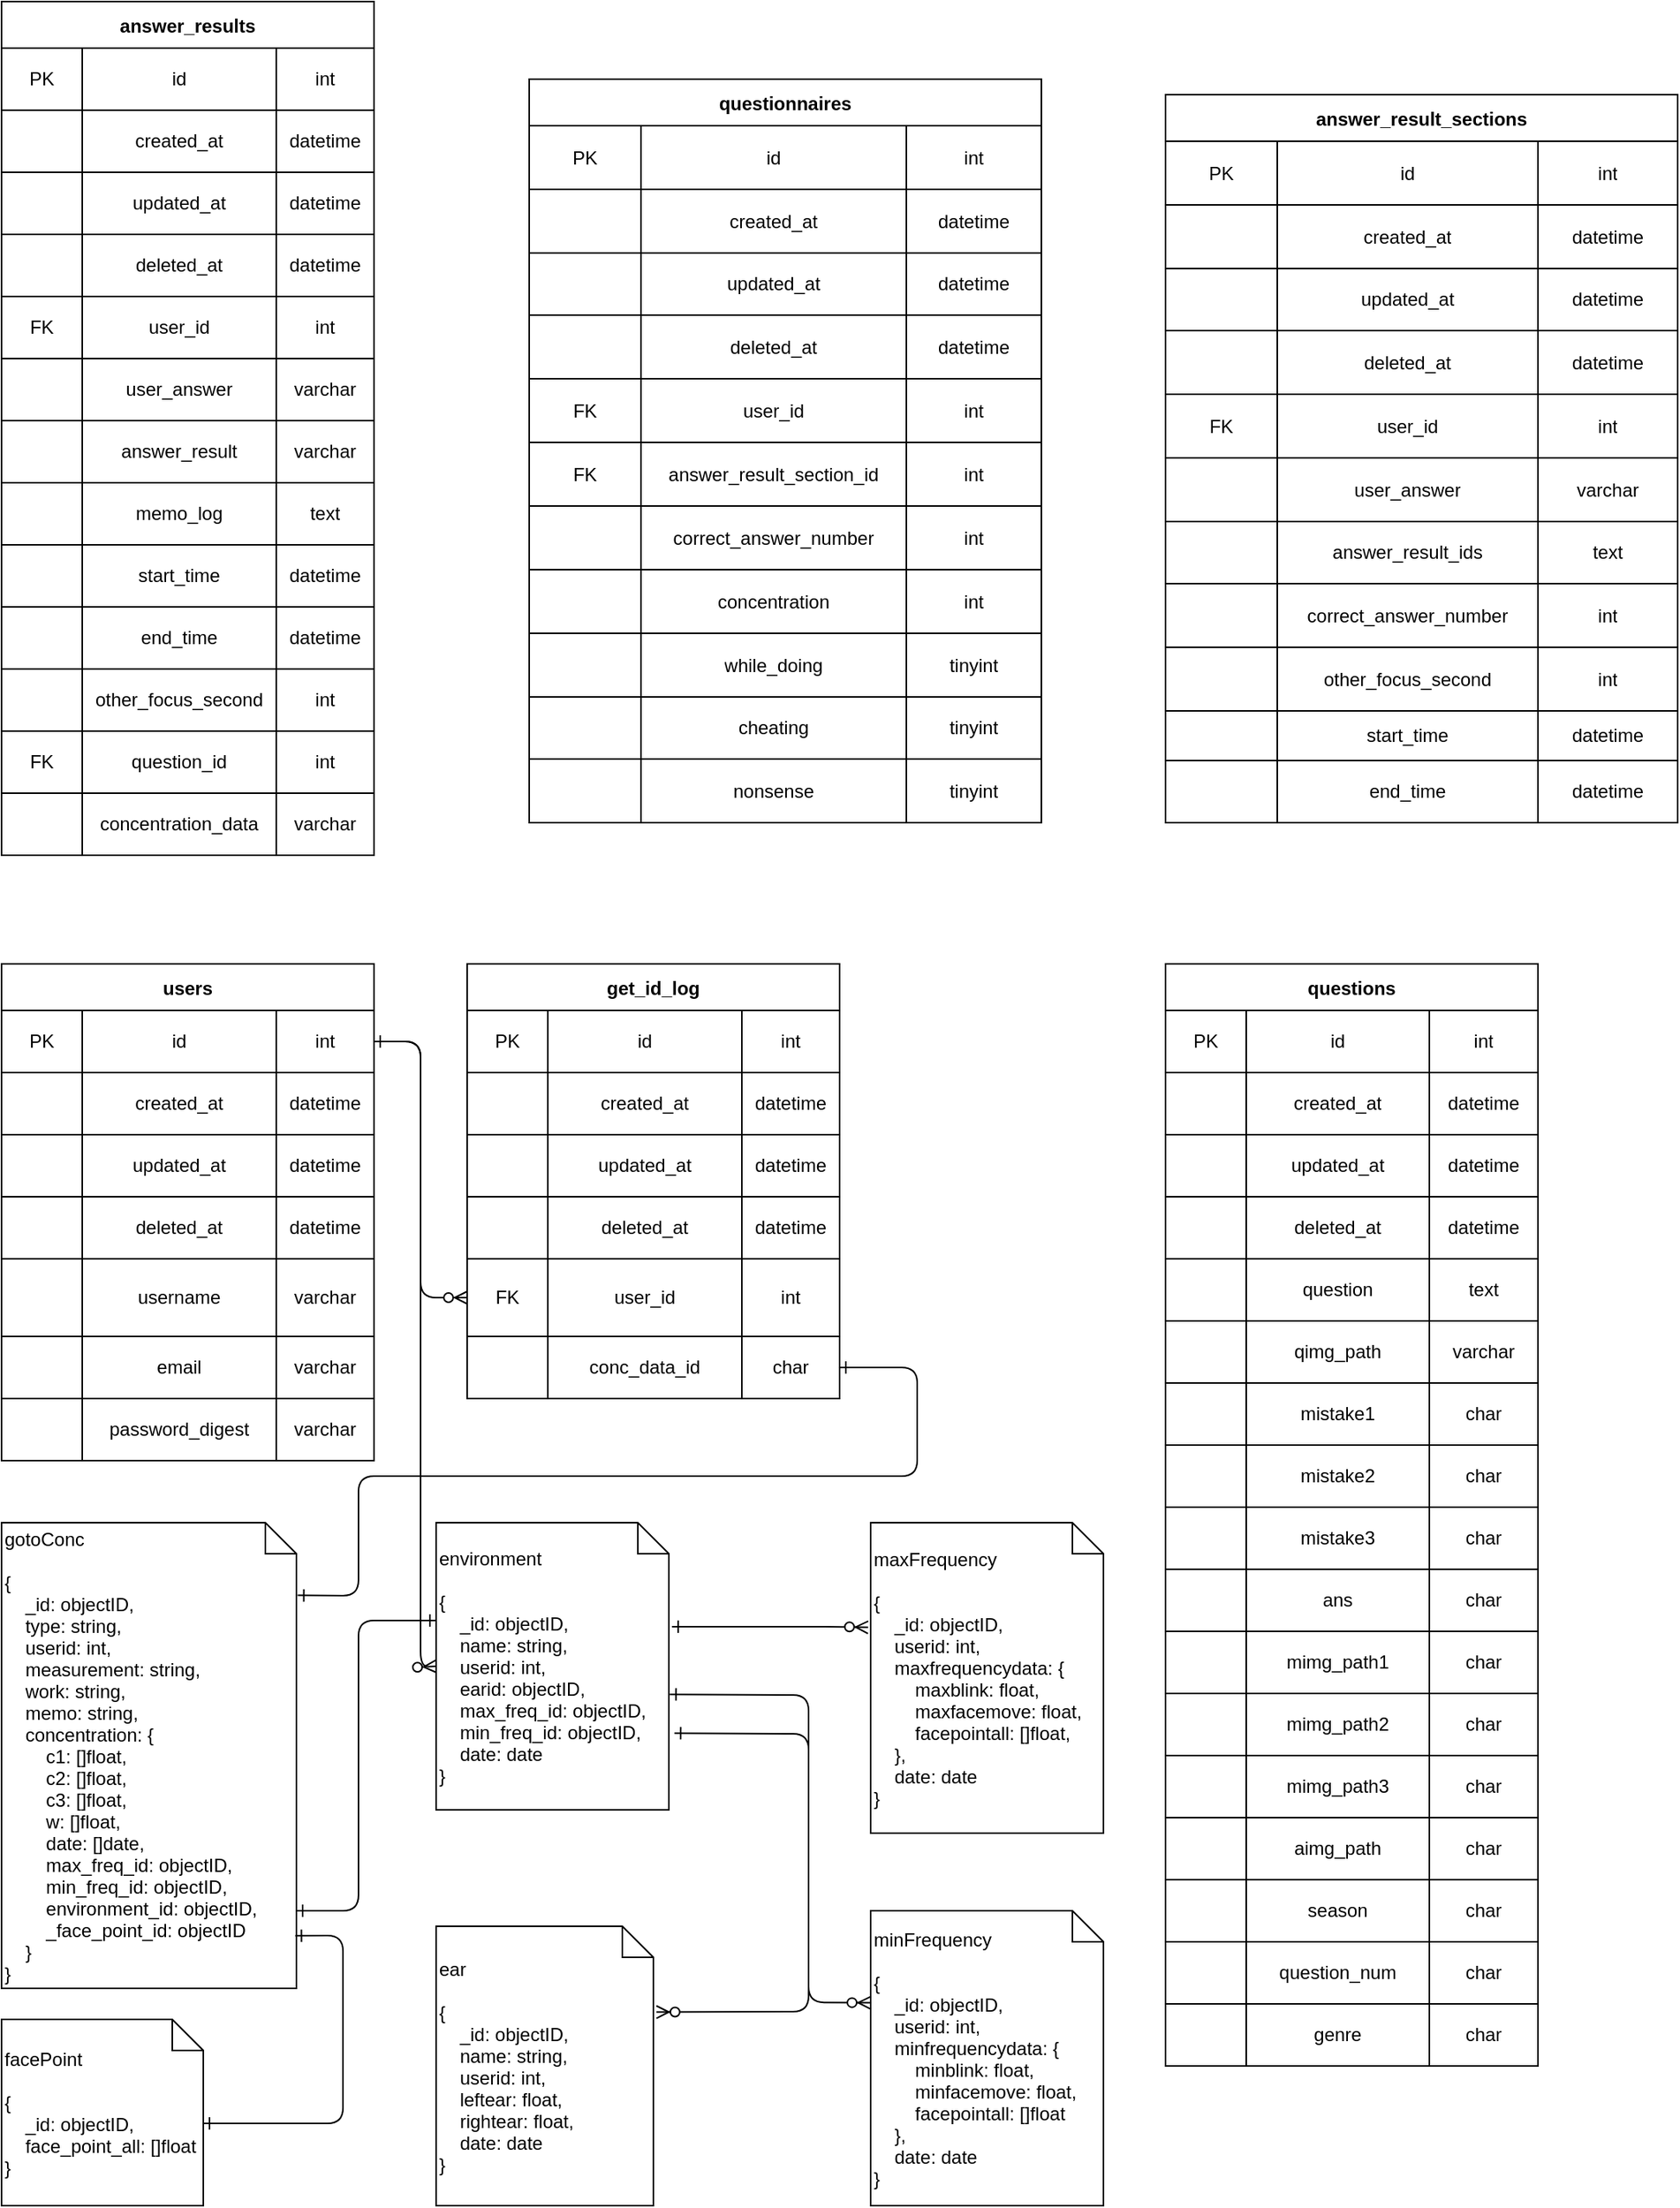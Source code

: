 <mxfile>
    <diagram id="Kf3t33IugnDqMmhTQcln" name="ページ1">
        <mxGraphModel dx="1954" dy="2217" grid="1" gridSize="10" guides="1" tooltips="1" connect="1" arrows="1" fold="1" page="1" pageScale="1" pageWidth="850" pageHeight="1100" math="0" shadow="0">
            <root>
                <mxCell id="0"/>
                <mxCell id="1" parent="0"/>
                <mxCell id="2" value="users" style="shape=table;startSize=30;container=1;collapsible=0;childLayout=tableLayout;fontStyle=1;align=center;fillColor=none;" parent="1" vertex="1">
                    <mxGeometry x="10" y="50" width="240" height="320" as="geometry"/>
                </mxCell>
                <mxCell id="3" value="" style="shape=partialRectangle;whiteSpace=wrap;collapsible=0;dropTarget=0;pointerEvents=0;fillColor=none;top=0;left=0;bottom=0;right=0;points=[[0,0.5],[1,0.5]];portConstraint=eastwest;" parent="2" vertex="1">
                    <mxGeometry y="30" width="240" height="40" as="geometry"/>
                </mxCell>
                <mxCell id="4" value="PK" style="shape=partialRectangle;whiteSpace=wrap;connectable=0;fillColor=none;top=0;left=0;bottom=0;right=0;overflow=hidden;" parent="3" vertex="1">
                    <mxGeometry width="52" height="40" as="geometry"/>
                </mxCell>
                <mxCell id="5" value="id" style="shape=partialRectangle;whiteSpace=wrap;connectable=0;fillColor=none;top=0;left=0;bottom=0;right=0;overflow=hidden;" parent="3" vertex="1">
                    <mxGeometry x="52" width="125" height="40" as="geometry"/>
                </mxCell>
                <mxCell id="6" value="int" style="shape=partialRectangle;whiteSpace=wrap;connectable=0;fillColor=none;top=0;left=0;bottom=0;right=0;overflow=hidden;" parent="3" vertex="1">
                    <mxGeometry x="177" width="63" height="40" as="geometry"/>
                </mxCell>
                <mxCell id="7" value="" style="shape=partialRectangle;whiteSpace=wrap;collapsible=0;dropTarget=0;pointerEvents=0;fillColor=none;top=0;left=0;bottom=0;right=0;points=[[0,0.5],[1,0.5]];portConstraint=eastwest;" parent="2" vertex="1">
                    <mxGeometry y="70" width="240" height="40" as="geometry"/>
                </mxCell>
                <mxCell id="8" value="" style="shape=partialRectangle;whiteSpace=wrap;connectable=0;fillColor=none;top=0;left=0;bottom=0;right=0;overflow=hidden;" parent="7" vertex="1">
                    <mxGeometry width="52" height="40" as="geometry"/>
                </mxCell>
                <mxCell id="9" value="created_at" style="shape=partialRectangle;whiteSpace=wrap;connectable=0;fillColor=none;top=0;left=0;bottom=0;right=0;overflow=hidden;" parent="7" vertex="1">
                    <mxGeometry x="52" width="125" height="40" as="geometry"/>
                </mxCell>
                <mxCell id="10" value="datetime" style="shape=partialRectangle;whiteSpace=wrap;connectable=0;fillColor=none;top=0;left=0;bottom=0;right=0;overflow=hidden;" parent="7" vertex="1">
                    <mxGeometry x="177" width="63" height="40" as="geometry"/>
                </mxCell>
                <mxCell id="11" value="" style="shape=partialRectangle;whiteSpace=wrap;collapsible=0;dropTarget=0;pointerEvents=0;fillColor=none;top=0;left=0;bottom=0;right=0;points=[[0,0.5],[1,0.5]];portConstraint=eastwest;" parent="2" vertex="1">
                    <mxGeometry y="110" width="240" height="40" as="geometry"/>
                </mxCell>
                <mxCell id="12" value="" style="shape=partialRectangle;whiteSpace=wrap;connectable=0;fillColor=none;top=0;left=0;bottom=0;right=0;overflow=hidden;" parent="11" vertex="1">
                    <mxGeometry width="52" height="40" as="geometry"/>
                </mxCell>
                <mxCell id="13" value="updated_at" style="shape=partialRectangle;whiteSpace=wrap;connectable=0;fillColor=none;top=0;left=0;bottom=0;right=0;overflow=hidden;" parent="11" vertex="1">
                    <mxGeometry x="52" width="125" height="40" as="geometry"/>
                </mxCell>
                <mxCell id="14" value="datetime" style="shape=partialRectangle;whiteSpace=wrap;connectable=0;fillColor=none;top=0;left=0;bottom=0;right=0;overflow=hidden;" parent="11" vertex="1">
                    <mxGeometry x="177" width="63" height="40" as="geometry"/>
                </mxCell>
                <mxCell id="15" value="" style="shape=partialRectangle;whiteSpace=wrap;collapsible=0;dropTarget=0;pointerEvents=0;fillColor=none;top=0;left=0;bottom=0;right=0;points=[[0,0.5],[1,0.5]];portConstraint=eastwest;" parent="2" vertex="1">
                    <mxGeometry y="150" width="240" height="40" as="geometry"/>
                </mxCell>
                <mxCell id="16" value="" style="shape=partialRectangle;whiteSpace=wrap;connectable=0;fillColor=none;top=0;left=0;bottom=0;right=0;overflow=hidden;" parent="15" vertex="1">
                    <mxGeometry width="52" height="40" as="geometry"/>
                </mxCell>
                <mxCell id="17" value="deleted_at" style="shape=partialRectangle;whiteSpace=wrap;connectable=0;fillColor=none;top=0;left=0;bottom=0;right=0;overflow=hidden;" parent="15" vertex="1">
                    <mxGeometry x="52" width="125" height="40" as="geometry"/>
                </mxCell>
                <mxCell id="18" value="datetime" style="shape=partialRectangle;whiteSpace=wrap;connectable=0;fillColor=none;top=0;left=0;bottom=0;right=0;overflow=hidden;" parent="15" vertex="1">
                    <mxGeometry x="177" width="63" height="40" as="geometry"/>
                </mxCell>
                <mxCell id="19" value="" style="shape=partialRectangle;whiteSpace=wrap;collapsible=0;dropTarget=0;pointerEvents=0;fillColor=none;top=0;left=0;bottom=0;right=0;points=[[0,0.5],[1,0.5]];portConstraint=eastwest;" parent="2" vertex="1">
                    <mxGeometry y="190" width="240" height="50" as="geometry"/>
                </mxCell>
                <mxCell id="20" value="" style="shape=partialRectangle;whiteSpace=wrap;connectable=0;fillColor=none;top=0;left=0;bottom=0;right=0;overflow=hidden;" parent="19" vertex="1">
                    <mxGeometry width="52" height="50" as="geometry"/>
                </mxCell>
                <mxCell id="21" value="username" style="shape=partialRectangle;whiteSpace=wrap;connectable=0;fillColor=none;top=0;left=0;bottom=0;right=0;overflow=hidden;" parent="19" vertex="1">
                    <mxGeometry x="52" width="125" height="50" as="geometry"/>
                </mxCell>
                <mxCell id="22" value="varchar" style="shape=partialRectangle;whiteSpace=wrap;connectable=0;fillColor=none;top=0;left=0;bottom=0;right=0;overflow=hidden;" parent="19" vertex="1">
                    <mxGeometry x="177" width="63" height="50" as="geometry"/>
                </mxCell>
                <mxCell id="23" value="" style="shape=partialRectangle;whiteSpace=wrap;collapsible=0;dropTarget=0;pointerEvents=0;fillColor=none;top=0;left=0;bottom=0;right=0;points=[[0,0.5],[1,0.5]];portConstraint=eastwest;" parent="2" vertex="1">
                    <mxGeometry y="240" width="240" height="40" as="geometry"/>
                </mxCell>
                <mxCell id="24" value="" style="shape=partialRectangle;whiteSpace=wrap;connectable=0;fillColor=none;top=0;left=0;bottom=0;right=0;overflow=hidden;" parent="23" vertex="1">
                    <mxGeometry width="52" height="40" as="geometry"/>
                </mxCell>
                <mxCell id="25" value="email" style="shape=partialRectangle;whiteSpace=wrap;connectable=0;fillColor=none;top=0;left=0;bottom=0;right=0;overflow=hidden;" parent="23" vertex="1">
                    <mxGeometry x="52" width="125" height="40" as="geometry"/>
                </mxCell>
                <mxCell id="26" value="varchar" style="shape=partialRectangle;whiteSpace=wrap;connectable=0;fillColor=none;top=0;left=0;bottom=0;right=0;overflow=hidden;" parent="23" vertex="1">
                    <mxGeometry x="177" width="63" height="40" as="geometry"/>
                </mxCell>
                <mxCell id="27" value="" style="shape=partialRectangle;whiteSpace=wrap;collapsible=0;dropTarget=0;pointerEvents=0;fillColor=none;top=0;left=0;bottom=0;right=0;points=[[0,0.5],[1,0.5]];portConstraint=eastwest;" parent="2" vertex="1">
                    <mxGeometry y="280" width="240" height="40" as="geometry"/>
                </mxCell>
                <mxCell id="28" value="" style="shape=partialRectangle;whiteSpace=wrap;connectable=0;fillColor=none;top=0;left=0;bottom=0;right=0;overflow=hidden;" parent="27" vertex="1">
                    <mxGeometry width="52" height="40" as="geometry"/>
                </mxCell>
                <mxCell id="29" value="password_digest" style="shape=partialRectangle;whiteSpace=wrap;connectable=0;fillColor=none;top=0;left=0;bottom=0;right=0;overflow=hidden;" parent="27" vertex="1">
                    <mxGeometry x="52" width="125" height="40" as="geometry"/>
                </mxCell>
                <mxCell id="30" value="varchar" style="shape=partialRectangle;whiteSpace=wrap;connectable=0;fillColor=none;top=0;left=0;bottom=0;right=0;overflow=hidden;" parent="27" vertex="1">
                    <mxGeometry x="177" width="63" height="40" as="geometry"/>
                </mxCell>
                <mxCell id="31" value="get_id_log" style="shape=table;startSize=30;container=1;collapsible=0;childLayout=tableLayout;fontStyle=1;align=center;fillColor=none;" parent="1" vertex="1">
                    <mxGeometry x="310" y="50" width="240" height="280" as="geometry"/>
                </mxCell>
                <mxCell id="32" value="" style="shape=partialRectangle;whiteSpace=wrap;collapsible=0;dropTarget=0;pointerEvents=0;fillColor=none;top=0;left=0;bottom=0;right=0;points=[[0,0.5],[1,0.5]];portConstraint=eastwest;" parent="31" vertex="1">
                    <mxGeometry y="30" width="240" height="40" as="geometry"/>
                </mxCell>
                <mxCell id="33" value="PK" style="shape=partialRectangle;whiteSpace=wrap;connectable=0;fillColor=none;top=0;left=0;bottom=0;right=0;overflow=hidden;" parent="32" vertex="1">
                    <mxGeometry width="52" height="40" as="geometry"/>
                </mxCell>
                <mxCell id="34" value="id" style="shape=partialRectangle;whiteSpace=wrap;connectable=0;fillColor=none;top=0;left=0;bottom=0;right=0;overflow=hidden;" parent="32" vertex="1">
                    <mxGeometry x="52" width="125" height="40" as="geometry"/>
                </mxCell>
                <mxCell id="35" value="int" style="shape=partialRectangle;whiteSpace=wrap;connectable=0;fillColor=none;top=0;left=0;bottom=0;right=0;overflow=hidden;" parent="32" vertex="1">
                    <mxGeometry x="177" width="63" height="40" as="geometry"/>
                </mxCell>
                <mxCell id="36" value="" style="shape=partialRectangle;whiteSpace=wrap;collapsible=0;dropTarget=0;pointerEvents=0;fillColor=none;top=0;left=0;bottom=0;right=0;points=[[0,0.5],[1,0.5]];portConstraint=eastwest;" parent="31" vertex="1">
                    <mxGeometry y="70" width="240" height="40" as="geometry"/>
                </mxCell>
                <mxCell id="37" value="" style="shape=partialRectangle;whiteSpace=wrap;connectable=0;fillColor=none;top=0;left=0;bottom=0;right=0;overflow=hidden;" parent="36" vertex="1">
                    <mxGeometry width="52" height="40" as="geometry"/>
                </mxCell>
                <mxCell id="38" value="created_at" style="shape=partialRectangle;whiteSpace=wrap;connectable=0;fillColor=none;top=0;left=0;bottom=0;right=0;overflow=hidden;" parent="36" vertex="1">
                    <mxGeometry x="52" width="125" height="40" as="geometry"/>
                </mxCell>
                <mxCell id="39" value="datetime" style="shape=partialRectangle;whiteSpace=wrap;connectable=0;fillColor=none;top=0;left=0;bottom=0;right=0;overflow=hidden;" parent="36" vertex="1">
                    <mxGeometry x="177" width="63" height="40" as="geometry"/>
                </mxCell>
                <mxCell id="40" value="" style="shape=partialRectangle;whiteSpace=wrap;collapsible=0;dropTarget=0;pointerEvents=0;fillColor=none;top=0;left=0;bottom=0;right=0;points=[[0,0.5],[1,0.5]];portConstraint=eastwest;" parent="31" vertex="1">
                    <mxGeometry y="110" width="240" height="40" as="geometry"/>
                </mxCell>
                <mxCell id="41" value="" style="shape=partialRectangle;whiteSpace=wrap;connectable=0;fillColor=none;top=0;left=0;bottom=0;right=0;overflow=hidden;" parent="40" vertex="1">
                    <mxGeometry width="52" height="40" as="geometry"/>
                </mxCell>
                <mxCell id="42" value="updated_at" style="shape=partialRectangle;whiteSpace=wrap;connectable=0;fillColor=none;top=0;left=0;bottom=0;right=0;overflow=hidden;" parent="40" vertex="1">
                    <mxGeometry x="52" width="125" height="40" as="geometry"/>
                </mxCell>
                <mxCell id="43" value="datetime" style="shape=partialRectangle;whiteSpace=wrap;connectable=0;fillColor=none;top=0;left=0;bottom=0;right=0;overflow=hidden;" parent="40" vertex="1">
                    <mxGeometry x="177" width="63" height="40" as="geometry"/>
                </mxCell>
                <mxCell id="44" value="" style="shape=partialRectangle;whiteSpace=wrap;collapsible=0;dropTarget=0;pointerEvents=0;fillColor=none;top=0;left=0;bottom=0;right=0;points=[[0,0.5],[1,0.5]];portConstraint=eastwest;" parent="31" vertex="1">
                    <mxGeometry y="150" width="240" height="40" as="geometry"/>
                </mxCell>
                <mxCell id="45" value="" style="shape=partialRectangle;whiteSpace=wrap;connectable=0;fillColor=none;top=0;left=0;bottom=0;right=0;overflow=hidden;" parent="44" vertex="1">
                    <mxGeometry width="52" height="40" as="geometry"/>
                </mxCell>
                <mxCell id="46" value="deleted_at" style="shape=partialRectangle;whiteSpace=wrap;connectable=0;fillColor=none;top=0;left=0;bottom=0;right=0;overflow=hidden;" parent="44" vertex="1">
                    <mxGeometry x="52" width="125" height="40" as="geometry"/>
                </mxCell>
                <mxCell id="47" value="datetime" style="shape=partialRectangle;whiteSpace=wrap;connectable=0;fillColor=none;top=0;left=0;bottom=0;right=0;overflow=hidden;" parent="44" vertex="1">
                    <mxGeometry x="177" width="63" height="40" as="geometry"/>
                </mxCell>
                <mxCell id="48" value="" style="shape=partialRectangle;whiteSpace=wrap;collapsible=0;dropTarget=0;pointerEvents=0;fillColor=none;top=0;left=0;bottom=0;right=0;points=[[0,0.5],[1,0.5]];portConstraint=eastwest;" parent="31" vertex="1">
                    <mxGeometry y="190" width="240" height="50" as="geometry"/>
                </mxCell>
                <mxCell id="49" value="FK" style="shape=partialRectangle;whiteSpace=wrap;connectable=0;fillColor=none;top=0;left=0;bottom=0;right=0;overflow=hidden;" parent="48" vertex="1">
                    <mxGeometry width="52" height="50" as="geometry"/>
                </mxCell>
                <mxCell id="50" value="user_id" style="shape=partialRectangle;whiteSpace=wrap;connectable=0;fillColor=none;top=0;left=0;bottom=0;right=0;overflow=hidden;" parent="48" vertex="1">
                    <mxGeometry x="52" width="125" height="50" as="geometry"/>
                </mxCell>
                <mxCell id="51" value="int" style="shape=partialRectangle;whiteSpace=wrap;connectable=0;fillColor=none;top=0;left=0;bottom=0;right=0;overflow=hidden;" parent="48" vertex="1">
                    <mxGeometry x="177" width="63" height="50" as="geometry"/>
                </mxCell>
                <mxCell id="52" value="" style="shape=partialRectangle;whiteSpace=wrap;collapsible=0;dropTarget=0;pointerEvents=0;fillColor=none;top=0;left=0;bottom=0;right=0;points=[[0,0.5],[1,0.5]];portConstraint=eastwest;" parent="31" vertex="1">
                    <mxGeometry y="240" width="240" height="40" as="geometry"/>
                </mxCell>
                <mxCell id="53" value="" style="shape=partialRectangle;whiteSpace=wrap;connectable=0;fillColor=none;top=0;left=0;bottom=0;right=0;overflow=hidden;" parent="52" vertex="1">
                    <mxGeometry width="52" height="40" as="geometry"/>
                </mxCell>
                <mxCell id="54" value="conc_data_id" style="shape=partialRectangle;whiteSpace=wrap;connectable=0;fillColor=none;top=0;left=0;bottom=0;right=0;overflow=hidden;" parent="52" vertex="1">
                    <mxGeometry x="52" width="125" height="40" as="geometry"/>
                </mxCell>
                <mxCell id="55" value="char" style="shape=partialRectangle;whiteSpace=wrap;connectable=0;fillColor=none;top=0;left=0;bottom=0;right=0;overflow=hidden;" parent="52" vertex="1">
                    <mxGeometry x="177" width="63" height="40" as="geometry"/>
                </mxCell>
                <mxCell id="63" value="" style="edgeStyle=entityRelationEdgeStyle;fontSize=12;endArrow=ERzeroToMany;startArrow=ERone;endFill=1;entryX=0;entryY=0.5;entryDx=0;entryDy=0;exitX=1;exitY=0.5;exitDx=0;exitDy=0;startFill=0;" parent="1" source="3" target="48" edge="1">
                    <mxGeometry width="100" height="100" relative="1" as="geometry">
                        <mxPoint x="270" y="420" as="sourcePoint"/>
                        <mxPoint x="420" y="580" as="targetPoint"/>
                    </mxGeometry>
                </mxCell>
                <mxCell id="64" value="gotoConc&#10;&#10;{&#10;    _id: objectID,&#10;    type: string,&#10;    userid: int,&#10;    measurement: string,&#10;    work: string,&#10;    memo: string,&#10;    concentration: {&#10;        c1: []float,&#10;        c2: []float,&#10;        c3: []float,&#10;        w: []float,&#10;        date: []date,&#10;        max_freq_id: objectID,&#10;        min_freq_id: objectID,&#10;        environment_id: objectID,&#10;        _face_point_id: objectID&#10;    }&#10;}" style="shape=note;size=20;fillColor=none;align=left;" parent="1" vertex="1">
                    <mxGeometry x="10" y="410" width="190" height="300" as="geometry"/>
                </mxCell>
                <mxCell id="68" value="maxFrequency&#10;&#10;{&#10;    _id: objectID,&#10;    userid: int,&#10;    maxfrequencydata: {&#10;        maxblink: float,&#10;        maxfacemove: float,&#10;        facepointall: []float,&#10;    },&#10;    date: date&#10;}" style="shape=note;size=20;fillColor=none;align=left;" parent="1" vertex="1">
                    <mxGeometry x="570" y="410" width="150" height="200" as="geometry"/>
                </mxCell>
                <mxCell id="69" value="minFrequency&#10;&#10;{&#10;    _id: objectID,&#10;    userid: int,&#10;    minfrequencydata: {&#10;        minblink: float,&#10;        minfacemove: float,&#10;        facepointall: []float&#10;    },&#10;    date: date&#10;}" style="shape=note;size=20;fillColor=none;align=left;" parent="1" vertex="1">
                    <mxGeometry x="570" y="660" width="150" height="190" as="geometry"/>
                </mxCell>
                <mxCell id="70" value="facePoint&#10;&#10;{&#10;    _id: objectID,&#10;    face_point_all: []float &#10;} " style="shape=note;size=20;fillColor=none;align=left;" parent="1" vertex="1">
                    <mxGeometry x="10" y="730" width="130" height="120" as="geometry"/>
                </mxCell>
                <mxCell id="72" value="environment&#10;&#10;{&#10;    _id: objectID,&#10;    name: string,&#10;    userid: int,&#10;    earid: objectID,&#10;    max_freq_id: objectID,&#10;    min_freq_id: objectID,&#10;    date: date&#10;}" style="shape=note;size=20;fillColor=none;align=left;" parent="1" vertex="1">
                    <mxGeometry x="290" y="410" width="150" height="185" as="geometry"/>
                </mxCell>
                <mxCell id="73" value="ear&#10;&#10;{&#10;    _id: objectID,&#10;    name: string,&#10;    userid: int,&#10;    leftear: float,&#10;    rightear: float,&#10;    date: date&#10;}" style="shape=note;size=20;fillColor=none;align=left;" parent="1" vertex="1">
                    <mxGeometry x="290" y="670" width="140" height="180" as="geometry"/>
                </mxCell>
                <mxCell id="75" style="edgeStyle=none;html=1;exitX=1;exitY=0.5;exitDx=0;exitDy=0;entryX=1.004;entryY=0.156;entryDx=0;entryDy=0;entryPerimeter=0;startArrow=ERone;startFill=0;endArrow=ERone;endFill=0;" parent="1" source="52" target="64" edge="1">
                    <mxGeometry relative="1" as="geometry">
                        <Array as="points">
                            <mxPoint x="600" y="310"/>
                            <mxPoint x="600" y="380"/>
                            <mxPoint x="240" y="380"/>
                            <mxPoint x="240" y="457"/>
                        </Array>
                    </mxGeometry>
                </mxCell>
                <mxCell id="78" style="edgeStyle=none;html=1;exitX=1;exitY=0.5;exitDx=0;exitDy=0;entryX=0;entryY=0.5;entryDx=0;entryDy=0;entryPerimeter=0;startArrow=ERone;startFill=0;endArrow=ERzeroToMany;endFill=1;" parent="1" source="3" target="72" edge="1">
                    <mxGeometry relative="1" as="geometry">
                        <Array as="points">
                            <mxPoint x="280" y="100"/>
                            <mxPoint x="280" y="503"/>
                        </Array>
                    </mxGeometry>
                </mxCell>
                <mxCell id="79" style="edgeStyle=none;html=1;exitX=1;exitY=0.5;exitDx=0;exitDy=0;startArrow=ERone;startFill=0;endArrow=ERone;endFill=0;" parent="1" edge="1">
                    <mxGeometry relative="1" as="geometry">
                        <mxPoint x="200" y="660" as="sourcePoint"/>
                        <mxPoint x="290" y="473" as="targetPoint"/>
                        <Array as="points">
                            <mxPoint x="240" y="660"/>
                            <mxPoint x="240" y="473"/>
                        </Array>
                    </mxGeometry>
                </mxCell>
                <mxCell id="80" style="edgeStyle=none;html=1;entryX=1.014;entryY=0.307;entryDx=0;entryDy=0;entryPerimeter=0;startArrow=ERone;startFill=0;endArrow=ERzeroToMany;endFill=1;exitX=1.004;exitY=0.598;exitDx=0;exitDy=0;exitPerimeter=0;" parent="1" target="73" edge="1" source="72">
                    <mxGeometry relative="1" as="geometry">
                        <mxPoint x="452" y="517" as="sourcePoint"/>
                        <mxPoint x="586.58" y="330.27" as="targetPoint"/>
                        <Array as="points">
                            <mxPoint x="530" y="521"/>
                            <mxPoint x="530" y="725"/>
                        </Array>
                    </mxGeometry>
                </mxCell>
                <mxCell id="81" style="edgeStyle=none;html=1;exitX=1;exitY=0.5;exitDx=0;exitDy=0;entryX=0.996;entryY=0.887;entryDx=0;entryDy=0;entryPerimeter=0;startArrow=ERone;startFill=0;endArrow=ERone;endFill=0;" parent="1" target="64" edge="1">
                    <mxGeometry relative="1" as="geometry">
                        <mxPoint x="140" y="797" as="sourcePoint"/>
                        <mxPoint x="236.58" y="610.27" as="targetPoint"/>
                        <Array as="points">
                            <mxPoint x="230" y="797"/>
                            <mxPoint x="230" y="676"/>
                        </Array>
                    </mxGeometry>
                </mxCell>
                <mxCell id="82" style="edgeStyle=none;html=1;entryX=-0.011;entryY=0.337;entryDx=0;entryDy=0;entryPerimeter=0;startArrow=ERone;startFill=0;endArrow=ERzeroToMany;endFill=1;exitX=1.013;exitY=0.362;exitDx=0;exitDy=0;exitPerimeter=0;" parent="1" target="68" edge="1" source="72">
                    <mxGeometry relative="1" as="geometry">
                        <mxPoint x="491" y="527" as="sourcePoint"/>
                        <mxPoint x="512.66" y="735.26" as="targetPoint"/>
                        <Array as="points">
                            <mxPoint x="550" y="477"/>
                        </Array>
                    </mxGeometry>
                </mxCell>
                <mxCell id="83" style="edgeStyle=none;html=1;entryX=0;entryY=0.312;entryDx=0;entryDy=0;entryPerimeter=0;startArrow=ERone;startFill=0;endArrow=ERzeroToMany;endFill=1;exitX=1.024;exitY=0.733;exitDx=0;exitDy=0;exitPerimeter=0;" parent="1" target="69" edge="1" source="72">
                    <mxGeometry relative="1" as="geometry">
                        <mxPoint x="452" y="546" as="sourcePoint"/>
                        <mxPoint x="597.25" y="487.4" as="targetPoint"/>
                        <Array as="points">
                            <mxPoint x="530" y="546"/>
                            <mxPoint x="530" y="719"/>
                        </Array>
                    </mxGeometry>
                </mxCell>
                <mxCell id="84" value="answer_results" style="shape=table;startSize=30;container=1;collapsible=0;childLayout=tableLayout;fontStyle=1;align=center;fillColor=none;" vertex="1" parent="1">
                    <mxGeometry x="10" y="-570" width="240" height="550" as="geometry"/>
                </mxCell>
                <mxCell id="85" value="" style="shape=partialRectangle;whiteSpace=wrap;collapsible=0;dropTarget=0;pointerEvents=0;fillColor=none;top=0;left=0;bottom=0;right=0;points=[[0,0.5],[1,0.5]];portConstraint=eastwest;" vertex="1" parent="84">
                    <mxGeometry y="30" width="240" height="40" as="geometry"/>
                </mxCell>
                <mxCell id="86" value="PK" style="shape=partialRectangle;whiteSpace=wrap;connectable=0;fillColor=none;top=0;left=0;bottom=0;right=0;overflow=hidden;" vertex="1" parent="85">
                    <mxGeometry width="52" height="40" as="geometry"/>
                </mxCell>
                <mxCell id="87" value="id" style="shape=partialRectangle;whiteSpace=wrap;connectable=0;fillColor=none;top=0;left=0;bottom=0;right=0;overflow=hidden;" vertex="1" parent="85">
                    <mxGeometry x="52" width="125" height="40" as="geometry"/>
                </mxCell>
                <mxCell id="88" value="int" style="shape=partialRectangle;whiteSpace=wrap;connectable=0;fillColor=none;top=0;left=0;bottom=0;right=0;overflow=hidden;" vertex="1" parent="85">
                    <mxGeometry x="177" width="63" height="40" as="geometry"/>
                </mxCell>
                <mxCell id="89" value="" style="shape=partialRectangle;whiteSpace=wrap;collapsible=0;dropTarget=0;pointerEvents=0;fillColor=none;top=0;left=0;bottom=0;right=0;points=[[0,0.5],[1,0.5]];portConstraint=eastwest;" vertex="1" parent="84">
                    <mxGeometry y="70" width="240" height="40" as="geometry"/>
                </mxCell>
                <mxCell id="90" value="" style="shape=partialRectangle;whiteSpace=wrap;connectable=0;fillColor=none;top=0;left=0;bottom=0;right=0;overflow=hidden;" vertex="1" parent="89">
                    <mxGeometry width="52" height="40" as="geometry"/>
                </mxCell>
                <mxCell id="91" value="created_at" style="shape=partialRectangle;whiteSpace=wrap;connectable=0;fillColor=none;top=0;left=0;bottom=0;right=0;overflow=hidden;" vertex="1" parent="89">
                    <mxGeometry x="52" width="125" height="40" as="geometry"/>
                </mxCell>
                <mxCell id="92" value="datetime" style="shape=partialRectangle;whiteSpace=wrap;connectable=0;fillColor=none;top=0;left=0;bottom=0;right=0;overflow=hidden;" vertex="1" parent="89">
                    <mxGeometry x="177" width="63" height="40" as="geometry"/>
                </mxCell>
                <mxCell id="93" value="" style="shape=partialRectangle;whiteSpace=wrap;collapsible=0;dropTarget=0;pointerEvents=0;fillColor=none;top=0;left=0;bottom=0;right=0;points=[[0,0.5],[1,0.5]];portConstraint=eastwest;" vertex="1" parent="84">
                    <mxGeometry y="110" width="240" height="40" as="geometry"/>
                </mxCell>
                <mxCell id="94" value="" style="shape=partialRectangle;whiteSpace=wrap;connectable=0;fillColor=none;top=0;left=0;bottom=0;right=0;overflow=hidden;" vertex="1" parent="93">
                    <mxGeometry width="52" height="40" as="geometry"/>
                </mxCell>
                <mxCell id="95" value="updated_at" style="shape=partialRectangle;whiteSpace=wrap;connectable=0;fillColor=none;top=0;left=0;bottom=0;right=0;overflow=hidden;" vertex="1" parent="93">
                    <mxGeometry x="52" width="125" height="40" as="geometry"/>
                </mxCell>
                <mxCell id="96" value="datetime" style="shape=partialRectangle;whiteSpace=wrap;connectable=0;fillColor=none;top=0;left=0;bottom=0;right=0;overflow=hidden;" vertex="1" parent="93">
                    <mxGeometry x="177" width="63" height="40" as="geometry"/>
                </mxCell>
                <mxCell id="97" value="" style="shape=partialRectangle;whiteSpace=wrap;collapsible=0;dropTarget=0;pointerEvents=0;fillColor=none;top=0;left=0;bottom=0;right=0;points=[[0,0.5],[1,0.5]];portConstraint=eastwest;" vertex="1" parent="84">
                    <mxGeometry y="150" width="240" height="40" as="geometry"/>
                </mxCell>
                <mxCell id="98" value="" style="shape=partialRectangle;whiteSpace=wrap;connectable=0;fillColor=none;top=0;left=0;bottom=0;right=0;overflow=hidden;" vertex="1" parent="97">
                    <mxGeometry width="52" height="40" as="geometry"/>
                </mxCell>
                <mxCell id="99" value="deleted_at" style="shape=partialRectangle;whiteSpace=wrap;connectable=0;fillColor=none;top=0;left=0;bottom=0;right=0;overflow=hidden;" vertex="1" parent="97">
                    <mxGeometry x="52" width="125" height="40" as="geometry"/>
                </mxCell>
                <mxCell id="100" value="datetime" style="shape=partialRectangle;whiteSpace=wrap;connectable=0;fillColor=none;top=0;left=0;bottom=0;right=0;overflow=hidden;" vertex="1" parent="97">
                    <mxGeometry x="177" width="63" height="40" as="geometry"/>
                </mxCell>
                <mxCell id="101" value="" style="shape=partialRectangle;whiteSpace=wrap;collapsible=0;dropTarget=0;pointerEvents=0;fillColor=none;top=0;left=0;bottom=0;right=0;points=[[0,0.5],[1,0.5]];portConstraint=eastwest;" vertex="1" parent="84">
                    <mxGeometry y="190" width="240" height="40" as="geometry"/>
                </mxCell>
                <mxCell id="102" value="FK" style="shape=partialRectangle;whiteSpace=wrap;connectable=0;fillColor=none;top=0;left=0;bottom=0;right=0;overflow=hidden;" vertex="1" parent="101">
                    <mxGeometry width="52" height="40" as="geometry"/>
                </mxCell>
                <mxCell id="103" value="user_id" style="shape=partialRectangle;whiteSpace=wrap;connectable=0;fillColor=none;top=0;left=0;bottom=0;right=0;overflow=hidden;" vertex="1" parent="101">
                    <mxGeometry x="52" width="125" height="40" as="geometry"/>
                </mxCell>
                <mxCell id="104" value="int" style="shape=partialRectangle;whiteSpace=wrap;connectable=0;fillColor=none;top=0;left=0;bottom=0;right=0;overflow=hidden;" vertex="1" parent="101">
                    <mxGeometry x="177" width="63" height="40" as="geometry"/>
                </mxCell>
                <mxCell id="105" value="" style="shape=partialRectangle;whiteSpace=wrap;collapsible=0;dropTarget=0;pointerEvents=0;fillColor=none;top=0;left=0;bottom=0;right=0;points=[[0,0.5],[1,0.5]];portConstraint=eastwest;" vertex="1" parent="84">
                    <mxGeometry y="230" width="240" height="40" as="geometry"/>
                </mxCell>
                <mxCell id="106" value="" style="shape=partialRectangle;whiteSpace=wrap;connectable=0;fillColor=none;top=0;left=0;bottom=0;right=0;overflow=hidden;" vertex="1" parent="105">
                    <mxGeometry width="52" height="40" as="geometry"/>
                </mxCell>
                <mxCell id="107" value="user_answer" style="shape=partialRectangle;whiteSpace=wrap;connectable=0;fillColor=none;top=0;left=0;bottom=0;right=0;overflow=hidden;" vertex="1" parent="105">
                    <mxGeometry x="52" width="125" height="40" as="geometry"/>
                </mxCell>
                <mxCell id="108" value="varchar" style="shape=partialRectangle;whiteSpace=wrap;connectable=0;fillColor=none;top=0;left=0;bottom=0;right=0;overflow=hidden;" vertex="1" parent="105">
                    <mxGeometry x="177" width="63" height="40" as="geometry"/>
                </mxCell>
                <mxCell id="109" value="" style="shape=partialRectangle;whiteSpace=wrap;collapsible=0;dropTarget=0;pointerEvents=0;fillColor=none;top=0;left=0;bottom=0;right=0;points=[[0,0.5],[1,0.5]];portConstraint=eastwest;" vertex="1" parent="84">
                    <mxGeometry y="270" width="240" height="40" as="geometry"/>
                </mxCell>
                <mxCell id="110" value="" style="shape=partialRectangle;whiteSpace=wrap;connectable=0;fillColor=none;top=0;left=0;bottom=0;right=0;overflow=hidden;" vertex="1" parent="109">
                    <mxGeometry width="52" height="40" as="geometry"/>
                </mxCell>
                <mxCell id="111" value="answer_result" style="shape=partialRectangle;whiteSpace=wrap;connectable=0;fillColor=none;top=0;left=0;bottom=0;right=0;overflow=hidden;" vertex="1" parent="109">
                    <mxGeometry x="52" width="125" height="40" as="geometry"/>
                </mxCell>
                <mxCell id="112" value="varchar" style="shape=partialRectangle;whiteSpace=wrap;connectable=0;fillColor=none;top=0;left=0;bottom=0;right=0;overflow=hidden;" vertex="1" parent="109">
                    <mxGeometry x="177" width="63" height="40" as="geometry"/>
                </mxCell>
                <mxCell id="113" value="" style="shape=partialRectangle;whiteSpace=wrap;collapsible=0;dropTarget=0;pointerEvents=0;fillColor=none;top=0;left=0;bottom=0;right=0;points=[[0,0.5],[1,0.5]];portConstraint=eastwest;" vertex="1" parent="84">
                    <mxGeometry y="310" width="240" height="40" as="geometry"/>
                </mxCell>
                <mxCell id="114" value="" style="shape=partialRectangle;whiteSpace=wrap;connectable=0;fillColor=none;top=0;left=0;bottom=0;right=0;overflow=hidden;" vertex="1" parent="113">
                    <mxGeometry width="52" height="40" as="geometry"/>
                </mxCell>
                <mxCell id="115" value="memo_log" style="shape=partialRectangle;whiteSpace=wrap;connectable=0;fillColor=none;top=0;left=0;bottom=0;right=0;overflow=hidden;" vertex="1" parent="113">
                    <mxGeometry x="52" width="125" height="40" as="geometry"/>
                </mxCell>
                <mxCell id="116" value="text" style="shape=partialRectangle;whiteSpace=wrap;connectable=0;fillColor=none;top=0;left=0;bottom=0;right=0;overflow=hidden;" vertex="1" parent="113">
                    <mxGeometry x="177" width="63" height="40" as="geometry"/>
                </mxCell>
                <mxCell id="117" value="" style="shape=partialRectangle;whiteSpace=wrap;collapsible=0;dropTarget=0;pointerEvents=0;fillColor=none;top=0;left=0;bottom=0;right=0;points=[[0,0.5],[1,0.5]];portConstraint=eastwest;" vertex="1" parent="84">
                    <mxGeometry y="350" width="240" height="40" as="geometry"/>
                </mxCell>
                <mxCell id="118" value="" style="shape=partialRectangle;whiteSpace=wrap;connectable=0;fillColor=none;top=0;left=0;bottom=0;right=0;overflow=hidden;" vertex="1" parent="117">
                    <mxGeometry width="52" height="40" as="geometry"/>
                </mxCell>
                <mxCell id="119" value="start_time" style="shape=partialRectangle;whiteSpace=wrap;connectable=0;fillColor=none;top=0;left=0;bottom=0;right=0;overflow=hidden;" vertex="1" parent="117">
                    <mxGeometry x="52" width="125" height="40" as="geometry"/>
                </mxCell>
                <mxCell id="120" value="datetime" style="shape=partialRectangle;whiteSpace=wrap;connectable=0;fillColor=none;top=0;left=0;bottom=0;right=0;overflow=hidden;" vertex="1" parent="117">
                    <mxGeometry x="177" width="63" height="40" as="geometry"/>
                </mxCell>
                <mxCell id="121" value="" style="shape=partialRectangle;whiteSpace=wrap;collapsible=0;dropTarget=0;pointerEvents=0;fillColor=none;top=0;left=0;bottom=0;right=0;points=[[0,0.5],[1,0.5]];portConstraint=eastwest;" vertex="1" parent="84">
                    <mxGeometry y="390" width="240" height="40" as="geometry"/>
                </mxCell>
                <mxCell id="122" value="" style="shape=partialRectangle;whiteSpace=wrap;connectable=0;fillColor=none;top=0;left=0;bottom=0;right=0;overflow=hidden;" vertex="1" parent="121">
                    <mxGeometry width="52" height="40" as="geometry"/>
                </mxCell>
                <mxCell id="123" value="end_time" style="shape=partialRectangle;whiteSpace=wrap;connectable=0;fillColor=none;top=0;left=0;bottom=0;right=0;overflow=hidden;" vertex="1" parent="121">
                    <mxGeometry x="52" width="125" height="40" as="geometry"/>
                </mxCell>
                <mxCell id="124" value="datetime" style="shape=partialRectangle;whiteSpace=wrap;connectable=0;fillColor=none;top=0;left=0;bottom=0;right=0;overflow=hidden;" vertex="1" parent="121">
                    <mxGeometry x="177" width="63" height="40" as="geometry"/>
                </mxCell>
                <mxCell id="125" value="" style="shape=partialRectangle;whiteSpace=wrap;collapsible=0;dropTarget=0;pointerEvents=0;fillColor=none;top=0;left=0;bottom=0;right=0;points=[[0,0.5],[1,0.5]];portConstraint=eastwest;" vertex="1" parent="84">
                    <mxGeometry y="430" width="240" height="40" as="geometry"/>
                </mxCell>
                <mxCell id="126" value="" style="shape=partialRectangle;whiteSpace=wrap;connectable=0;fillColor=none;top=0;left=0;bottom=0;right=0;overflow=hidden;" vertex="1" parent="125">
                    <mxGeometry width="52" height="40" as="geometry"/>
                </mxCell>
                <mxCell id="127" value="other_focus_second" style="shape=partialRectangle;whiteSpace=wrap;connectable=0;fillColor=none;top=0;left=0;bottom=0;right=0;overflow=hidden;" vertex="1" parent="125">
                    <mxGeometry x="52" width="125" height="40" as="geometry"/>
                </mxCell>
                <mxCell id="128" value="int" style="shape=partialRectangle;whiteSpace=wrap;connectable=0;fillColor=none;top=0;left=0;bottom=0;right=0;overflow=hidden;" vertex="1" parent="125">
                    <mxGeometry x="177" width="63" height="40" as="geometry"/>
                </mxCell>
                <mxCell id="129" value="" style="shape=partialRectangle;whiteSpace=wrap;collapsible=0;dropTarget=0;pointerEvents=0;fillColor=none;top=0;left=0;bottom=0;right=0;points=[[0,0.5],[1,0.5]];portConstraint=eastwest;" vertex="1" parent="84">
                    <mxGeometry y="470" width="240" height="40" as="geometry"/>
                </mxCell>
                <mxCell id="130" value="FK" style="shape=partialRectangle;whiteSpace=wrap;connectable=0;fillColor=none;top=0;left=0;bottom=0;right=0;overflow=hidden;" vertex="1" parent="129">
                    <mxGeometry width="52" height="40" as="geometry"/>
                </mxCell>
                <mxCell id="131" value="question_id" style="shape=partialRectangle;whiteSpace=wrap;connectable=0;fillColor=none;top=0;left=0;bottom=0;right=0;overflow=hidden;" vertex="1" parent="129">
                    <mxGeometry x="52" width="125" height="40" as="geometry"/>
                </mxCell>
                <mxCell id="132" value="int" style="shape=partialRectangle;whiteSpace=wrap;connectable=0;fillColor=none;top=0;left=0;bottom=0;right=0;overflow=hidden;" vertex="1" parent="129">
                    <mxGeometry x="177" width="63" height="40" as="geometry"/>
                </mxCell>
                <mxCell id="133" value="" style="shape=partialRectangle;whiteSpace=wrap;collapsible=0;dropTarget=0;pointerEvents=0;fillColor=none;top=0;left=0;bottom=0;right=0;points=[[0,0.5],[1,0.5]];portConstraint=eastwest;" vertex="1" parent="84">
                    <mxGeometry y="510" width="240" height="40" as="geometry"/>
                </mxCell>
                <mxCell id="134" value="" style="shape=partialRectangle;whiteSpace=wrap;connectable=0;fillColor=none;top=0;left=0;bottom=0;right=0;overflow=hidden;" vertex="1" parent="133">
                    <mxGeometry width="52" height="40" as="geometry"/>
                </mxCell>
                <mxCell id="135" value="concentration_data" style="shape=partialRectangle;whiteSpace=wrap;connectable=0;fillColor=none;top=0;left=0;bottom=0;right=0;overflow=hidden;" vertex="1" parent="133">
                    <mxGeometry x="52" width="125" height="40" as="geometry"/>
                </mxCell>
                <mxCell id="136" value="varchar" style="shape=partialRectangle;whiteSpace=wrap;connectable=0;fillColor=none;top=0;left=0;bottom=0;right=0;overflow=hidden;" vertex="1" parent="133">
                    <mxGeometry x="177" width="63" height="40" as="geometry"/>
                </mxCell>
                <mxCell id="137" value="questions" style="shape=table;startSize=30;container=1;collapsible=0;childLayout=tableLayout;fontStyle=1;align=center;fillColor=none;" vertex="1" parent="1">
                    <mxGeometry x="760" y="50" width="240" height="710" as="geometry"/>
                </mxCell>
                <mxCell id="138" value="" style="shape=partialRectangle;whiteSpace=wrap;collapsible=0;dropTarget=0;pointerEvents=0;fillColor=none;top=0;left=0;bottom=0;right=0;points=[[0,0.5],[1,0.5]];portConstraint=eastwest;" vertex="1" parent="137">
                    <mxGeometry y="30" width="240" height="40" as="geometry"/>
                </mxCell>
                <mxCell id="139" value="PK" style="shape=partialRectangle;whiteSpace=wrap;connectable=0;fillColor=none;top=0;left=0;bottom=0;right=0;overflow=hidden;" vertex="1" parent="138">
                    <mxGeometry width="52" height="40" as="geometry"/>
                </mxCell>
                <mxCell id="140" value="id" style="shape=partialRectangle;whiteSpace=wrap;connectable=0;fillColor=none;top=0;left=0;bottom=0;right=0;overflow=hidden;" vertex="1" parent="138">
                    <mxGeometry x="52" width="118" height="40" as="geometry"/>
                </mxCell>
                <mxCell id="141" value="int" style="shape=partialRectangle;whiteSpace=wrap;connectable=0;fillColor=none;top=0;left=0;bottom=0;right=0;overflow=hidden;" vertex="1" parent="138">
                    <mxGeometry x="170" width="70" height="40" as="geometry"/>
                </mxCell>
                <mxCell id="142" value="" style="shape=partialRectangle;whiteSpace=wrap;collapsible=0;dropTarget=0;pointerEvents=0;fillColor=none;top=0;left=0;bottom=0;right=0;points=[[0,0.5],[1,0.5]];portConstraint=eastwest;" vertex="1" parent="137">
                    <mxGeometry y="70" width="240" height="40" as="geometry"/>
                </mxCell>
                <mxCell id="143" value="" style="shape=partialRectangle;whiteSpace=wrap;connectable=0;fillColor=none;top=0;left=0;bottom=0;right=0;overflow=hidden;" vertex="1" parent="142">
                    <mxGeometry width="52" height="40" as="geometry"/>
                </mxCell>
                <mxCell id="144" value="created_at" style="shape=partialRectangle;whiteSpace=wrap;connectable=0;fillColor=none;top=0;left=0;bottom=0;right=0;overflow=hidden;" vertex="1" parent="142">
                    <mxGeometry x="52" width="118" height="40" as="geometry"/>
                </mxCell>
                <mxCell id="145" value="datetime" style="shape=partialRectangle;whiteSpace=wrap;connectable=0;fillColor=none;top=0;left=0;bottom=0;right=0;overflow=hidden;" vertex="1" parent="142">
                    <mxGeometry x="170" width="70" height="40" as="geometry"/>
                </mxCell>
                <mxCell id="146" value="" style="shape=partialRectangle;whiteSpace=wrap;collapsible=0;dropTarget=0;pointerEvents=0;fillColor=none;top=0;left=0;bottom=0;right=0;points=[[0,0.5],[1,0.5]];portConstraint=eastwest;" vertex="1" parent="137">
                    <mxGeometry y="110" width="240" height="40" as="geometry"/>
                </mxCell>
                <mxCell id="147" value="" style="shape=partialRectangle;whiteSpace=wrap;connectable=0;fillColor=none;top=0;left=0;bottom=0;right=0;overflow=hidden;" vertex="1" parent="146">
                    <mxGeometry width="52" height="40" as="geometry"/>
                </mxCell>
                <mxCell id="148" value="updated_at" style="shape=partialRectangle;whiteSpace=wrap;connectable=0;fillColor=none;top=0;left=0;bottom=0;right=0;overflow=hidden;" vertex="1" parent="146">
                    <mxGeometry x="52" width="118" height="40" as="geometry"/>
                </mxCell>
                <mxCell id="149" value="datetime" style="shape=partialRectangle;whiteSpace=wrap;connectable=0;fillColor=none;top=0;left=0;bottom=0;right=0;overflow=hidden;" vertex="1" parent="146">
                    <mxGeometry x="170" width="70" height="40" as="geometry"/>
                </mxCell>
                <mxCell id="150" value="" style="shape=partialRectangle;whiteSpace=wrap;collapsible=0;dropTarget=0;pointerEvents=0;fillColor=none;top=0;left=0;bottom=0;right=0;points=[[0,0.5],[1,0.5]];portConstraint=eastwest;" vertex="1" parent="137">
                    <mxGeometry y="150" width="240" height="40" as="geometry"/>
                </mxCell>
                <mxCell id="151" value="" style="shape=partialRectangle;whiteSpace=wrap;connectable=0;fillColor=none;top=0;left=0;bottom=0;right=0;overflow=hidden;" vertex="1" parent="150">
                    <mxGeometry width="52" height="40" as="geometry"/>
                </mxCell>
                <mxCell id="152" value="deleted_at" style="shape=partialRectangle;whiteSpace=wrap;connectable=0;fillColor=none;top=0;left=0;bottom=0;right=0;overflow=hidden;" vertex="1" parent="150">
                    <mxGeometry x="52" width="118" height="40" as="geometry"/>
                </mxCell>
                <mxCell id="153" value="datetime" style="shape=partialRectangle;whiteSpace=wrap;connectable=0;fillColor=none;top=0;left=0;bottom=0;right=0;overflow=hidden;" vertex="1" parent="150">
                    <mxGeometry x="170" width="70" height="40" as="geometry"/>
                </mxCell>
                <mxCell id="154" value="" style="shape=partialRectangle;whiteSpace=wrap;collapsible=0;dropTarget=0;pointerEvents=0;fillColor=none;top=0;left=0;bottom=0;right=0;points=[[0,0.5],[1,0.5]];portConstraint=eastwest;" vertex="1" parent="137">
                    <mxGeometry y="190" width="240" height="40" as="geometry"/>
                </mxCell>
                <mxCell id="155" value="" style="shape=partialRectangle;whiteSpace=wrap;connectable=0;fillColor=none;top=0;left=0;bottom=0;right=0;overflow=hidden;" vertex="1" parent="154">
                    <mxGeometry width="52" height="40" as="geometry"/>
                </mxCell>
                <mxCell id="156" value="question" style="shape=partialRectangle;whiteSpace=wrap;connectable=0;fillColor=none;top=0;left=0;bottom=0;right=0;overflow=hidden;" vertex="1" parent="154">
                    <mxGeometry x="52" width="118" height="40" as="geometry"/>
                </mxCell>
                <mxCell id="157" value="text" style="shape=partialRectangle;whiteSpace=wrap;connectable=0;fillColor=none;top=0;left=0;bottom=0;right=0;overflow=hidden;" vertex="1" parent="154">
                    <mxGeometry x="170" width="70" height="40" as="geometry"/>
                </mxCell>
                <mxCell id="158" value="" style="shape=partialRectangle;whiteSpace=wrap;collapsible=0;dropTarget=0;pointerEvents=0;fillColor=none;top=0;left=0;bottom=0;right=0;points=[[0,0.5],[1,0.5]];portConstraint=eastwest;" vertex="1" parent="137">
                    <mxGeometry y="230" width="240" height="40" as="geometry"/>
                </mxCell>
                <mxCell id="159" value="" style="shape=partialRectangle;whiteSpace=wrap;connectable=0;fillColor=none;top=0;left=0;bottom=0;right=0;overflow=hidden;" vertex="1" parent="158">
                    <mxGeometry width="52" height="40" as="geometry"/>
                </mxCell>
                <mxCell id="160" value="qimg_path" style="shape=partialRectangle;whiteSpace=wrap;connectable=0;fillColor=none;top=0;left=0;bottom=0;right=0;overflow=hidden;" vertex="1" parent="158">
                    <mxGeometry x="52" width="118" height="40" as="geometry"/>
                </mxCell>
                <mxCell id="161" value="varchar" style="shape=partialRectangle;whiteSpace=wrap;connectable=0;fillColor=none;top=0;left=0;bottom=0;right=0;overflow=hidden;" vertex="1" parent="158">
                    <mxGeometry x="170" width="70" height="40" as="geometry"/>
                </mxCell>
                <mxCell id="162" value="" style="shape=partialRectangle;whiteSpace=wrap;collapsible=0;dropTarget=0;pointerEvents=0;fillColor=none;top=0;left=0;bottom=0;right=0;points=[[0,0.5],[1,0.5]];portConstraint=eastwest;" vertex="1" parent="137">
                    <mxGeometry y="270" width="240" height="40" as="geometry"/>
                </mxCell>
                <mxCell id="163" value="" style="shape=partialRectangle;whiteSpace=wrap;connectable=0;fillColor=none;top=0;left=0;bottom=0;right=0;overflow=hidden;" vertex="1" parent="162">
                    <mxGeometry width="52" height="40" as="geometry"/>
                </mxCell>
                <mxCell id="164" value="mistake1" style="shape=partialRectangle;whiteSpace=wrap;connectable=0;fillColor=none;top=0;left=0;bottom=0;right=0;overflow=hidden;" vertex="1" parent="162">
                    <mxGeometry x="52" width="118" height="40" as="geometry"/>
                </mxCell>
                <mxCell id="165" value="char" style="shape=partialRectangle;whiteSpace=wrap;connectable=0;fillColor=none;top=0;left=0;bottom=0;right=0;overflow=hidden;" vertex="1" parent="162">
                    <mxGeometry x="170" width="70" height="40" as="geometry"/>
                </mxCell>
                <mxCell id="166" value="" style="shape=partialRectangle;whiteSpace=wrap;collapsible=0;dropTarget=0;pointerEvents=0;fillColor=none;top=0;left=0;bottom=0;right=0;points=[[0,0.5],[1,0.5]];portConstraint=eastwest;" vertex="1" parent="137">
                    <mxGeometry y="310" width="240" height="40" as="geometry"/>
                </mxCell>
                <mxCell id="167" value="" style="shape=partialRectangle;whiteSpace=wrap;connectable=0;fillColor=none;top=0;left=0;bottom=0;right=0;overflow=hidden;" vertex="1" parent="166">
                    <mxGeometry width="52" height="40" as="geometry"/>
                </mxCell>
                <mxCell id="168" value="mistake2" style="shape=partialRectangle;whiteSpace=wrap;connectable=0;fillColor=none;top=0;left=0;bottom=0;right=0;overflow=hidden;" vertex="1" parent="166">
                    <mxGeometry x="52" width="118" height="40" as="geometry"/>
                </mxCell>
                <mxCell id="169" value="char" style="shape=partialRectangle;whiteSpace=wrap;connectable=0;fillColor=none;top=0;left=0;bottom=0;right=0;overflow=hidden;" vertex="1" parent="166">
                    <mxGeometry x="170" width="70" height="40" as="geometry"/>
                </mxCell>
                <mxCell id="170" value="" style="shape=partialRectangle;whiteSpace=wrap;collapsible=0;dropTarget=0;pointerEvents=0;fillColor=none;top=0;left=0;bottom=0;right=0;points=[[0,0.5],[1,0.5]];portConstraint=eastwest;" vertex="1" parent="137">
                    <mxGeometry y="350" width="240" height="40" as="geometry"/>
                </mxCell>
                <mxCell id="171" value="" style="shape=partialRectangle;whiteSpace=wrap;connectable=0;fillColor=none;top=0;left=0;bottom=0;right=0;overflow=hidden;" vertex="1" parent="170">
                    <mxGeometry width="52" height="40" as="geometry"/>
                </mxCell>
                <mxCell id="172" value="mistake3" style="shape=partialRectangle;whiteSpace=wrap;connectable=0;fillColor=none;top=0;left=0;bottom=0;right=0;overflow=hidden;" vertex="1" parent="170">
                    <mxGeometry x="52" width="118" height="40" as="geometry"/>
                </mxCell>
                <mxCell id="173" value="char" style="shape=partialRectangle;whiteSpace=wrap;connectable=0;fillColor=none;top=0;left=0;bottom=0;right=0;overflow=hidden;" vertex="1" parent="170">
                    <mxGeometry x="170" width="70" height="40" as="geometry"/>
                </mxCell>
                <mxCell id="174" value="" style="shape=partialRectangle;whiteSpace=wrap;collapsible=0;dropTarget=0;pointerEvents=0;fillColor=none;top=0;left=0;bottom=0;right=0;points=[[0,0.5],[1,0.5]];portConstraint=eastwest;" vertex="1" parent="137">
                    <mxGeometry y="390" width="240" height="40" as="geometry"/>
                </mxCell>
                <mxCell id="175" value="" style="shape=partialRectangle;whiteSpace=wrap;connectable=0;fillColor=none;top=0;left=0;bottom=0;right=0;overflow=hidden;" vertex="1" parent="174">
                    <mxGeometry width="52" height="40" as="geometry"/>
                </mxCell>
                <mxCell id="176" value="ans" style="shape=partialRectangle;whiteSpace=wrap;connectable=0;fillColor=none;top=0;left=0;bottom=0;right=0;overflow=hidden;" vertex="1" parent="174">
                    <mxGeometry x="52" width="118" height="40" as="geometry"/>
                </mxCell>
                <mxCell id="177" value="char" style="shape=partialRectangle;whiteSpace=wrap;connectable=0;fillColor=none;top=0;left=0;bottom=0;right=0;overflow=hidden;" vertex="1" parent="174">
                    <mxGeometry x="170" width="70" height="40" as="geometry"/>
                </mxCell>
                <mxCell id="178" value="" style="shape=partialRectangle;whiteSpace=wrap;collapsible=0;dropTarget=0;pointerEvents=0;fillColor=none;top=0;left=0;bottom=0;right=0;points=[[0,0.5],[1,0.5]];portConstraint=eastwest;" vertex="1" parent="137">
                    <mxGeometry y="430" width="240" height="40" as="geometry"/>
                </mxCell>
                <mxCell id="179" value="" style="shape=partialRectangle;whiteSpace=wrap;connectable=0;fillColor=none;top=0;left=0;bottom=0;right=0;overflow=hidden;" vertex="1" parent="178">
                    <mxGeometry width="52" height="40" as="geometry"/>
                </mxCell>
                <mxCell id="180" value="mimg_path1" style="shape=partialRectangle;whiteSpace=wrap;connectable=0;fillColor=none;top=0;left=0;bottom=0;right=0;overflow=hidden;" vertex="1" parent="178">
                    <mxGeometry x="52" width="118" height="40" as="geometry"/>
                </mxCell>
                <mxCell id="181" value="char" style="shape=partialRectangle;whiteSpace=wrap;connectable=0;fillColor=none;top=0;left=0;bottom=0;right=0;overflow=hidden;" vertex="1" parent="178">
                    <mxGeometry x="170" width="70" height="40" as="geometry"/>
                </mxCell>
                <mxCell id="182" value="" style="shape=partialRectangle;whiteSpace=wrap;collapsible=0;dropTarget=0;pointerEvents=0;fillColor=none;top=0;left=0;bottom=0;right=0;points=[[0,0.5],[1,0.5]];portConstraint=eastwest;" vertex="1" parent="137">
                    <mxGeometry y="470" width="240" height="40" as="geometry"/>
                </mxCell>
                <mxCell id="183" value="" style="shape=partialRectangle;whiteSpace=wrap;connectable=0;fillColor=none;top=0;left=0;bottom=0;right=0;overflow=hidden;" vertex="1" parent="182">
                    <mxGeometry width="52" height="40" as="geometry"/>
                </mxCell>
                <mxCell id="184" value="mimg_path2" style="shape=partialRectangle;whiteSpace=wrap;connectable=0;fillColor=none;top=0;left=0;bottom=0;right=0;overflow=hidden;" vertex="1" parent="182">
                    <mxGeometry x="52" width="118" height="40" as="geometry"/>
                </mxCell>
                <mxCell id="185" value="char" style="shape=partialRectangle;whiteSpace=wrap;connectable=0;fillColor=none;top=0;left=0;bottom=0;right=0;overflow=hidden;" vertex="1" parent="182">
                    <mxGeometry x="170" width="70" height="40" as="geometry"/>
                </mxCell>
                <mxCell id="186" value="" style="shape=partialRectangle;whiteSpace=wrap;collapsible=0;dropTarget=0;pointerEvents=0;fillColor=none;top=0;left=0;bottom=0;right=0;points=[[0,0.5],[1,0.5]];portConstraint=eastwest;" vertex="1" parent="137">
                    <mxGeometry y="510" width="240" height="40" as="geometry"/>
                </mxCell>
                <mxCell id="187" value="" style="shape=partialRectangle;whiteSpace=wrap;connectable=0;fillColor=none;top=0;left=0;bottom=0;right=0;overflow=hidden;" vertex="1" parent="186">
                    <mxGeometry width="52" height="40" as="geometry"/>
                </mxCell>
                <mxCell id="188" value="mimg_path3" style="shape=partialRectangle;whiteSpace=wrap;connectable=0;fillColor=none;top=0;left=0;bottom=0;right=0;overflow=hidden;" vertex="1" parent="186">
                    <mxGeometry x="52" width="118" height="40" as="geometry"/>
                </mxCell>
                <mxCell id="189" value="char" style="shape=partialRectangle;whiteSpace=wrap;connectable=0;fillColor=none;top=0;left=0;bottom=0;right=0;overflow=hidden;" vertex="1" parent="186">
                    <mxGeometry x="170" width="70" height="40" as="geometry"/>
                </mxCell>
                <mxCell id="190" value="" style="shape=partialRectangle;whiteSpace=wrap;collapsible=0;dropTarget=0;pointerEvents=0;fillColor=none;top=0;left=0;bottom=0;right=0;points=[[0,0.5],[1,0.5]];portConstraint=eastwest;" vertex="1" parent="137">
                    <mxGeometry y="550" width="240" height="40" as="geometry"/>
                </mxCell>
                <mxCell id="191" value="" style="shape=partialRectangle;whiteSpace=wrap;connectable=0;fillColor=none;top=0;left=0;bottom=0;right=0;overflow=hidden;" vertex="1" parent="190">
                    <mxGeometry width="52" height="40" as="geometry"/>
                </mxCell>
                <mxCell id="192" value="aimg_path" style="shape=partialRectangle;whiteSpace=wrap;connectable=0;fillColor=none;top=0;left=0;bottom=0;right=0;overflow=hidden;" vertex="1" parent="190">
                    <mxGeometry x="52" width="118" height="40" as="geometry"/>
                </mxCell>
                <mxCell id="193" value="char" style="shape=partialRectangle;whiteSpace=wrap;connectable=0;fillColor=none;top=0;left=0;bottom=0;right=0;overflow=hidden;" vertex="1" parent="190">
                    <mxGeometry x="170" width="70" height="40" as="geometry"/>
                </mxCell>
                <mxCell id="194" value="" style="shape=partialRectangle;whiteSpace=wrap;collapsible=0;dropTarget=0;pointerEvents=0;fillColor=none;top=0;left=0;bottom=0;right=0;points=[[0,0.5],[1,0.5]];portConstraint=eastwest;" vertex="1" parent="137">
                    <mxGeometry y="590" width="240" height="40" as="geometry"/>
                </mxCell>
                <mxCell id="195" value="" style="shape=partialRectangle;whiteSpace=wrap;connectable=0;fillColor=none;top=0;left=0;bottom=0;right=0;overflow=hidden;" vertex="1" parent="194">
                    <mxGeometry width="52" height="40" as="geometry"/>
                </mxCell>
                <mxCell id="196" value="season" style="shape=partialRectangle;whiteSpace=wrap;connectable=0;fillColor=none;top=0;left=0;bottom=0;right=0;overflow=hidden;" vertex="1" parent="194">
                    <mxGeometry x="52" width="118" height="40" as="geometry"/>
                </mxCell>
                <mxCell id="197" value="char" style="shape=partialRectangle;whiteSpace=wrap;connectable=0;fillColor=none;top=0;left=0;bottom=0;right=0;overflow=hidden;" vertex="1" parent="194">
                    <mxGeometry x="170" width="70" height="40" as="geometry"/>
                </mxCell>
                <mxCell id="198" value="" style="shape=partialRectangle;whiteSpace=wrap;collapsible=0;dropTarget=0;pointerEvents=0;fillColor=none;top=0;left=0;bottom=0;right=0;points=[[0,0.5],[1,0.5]];portConstraint=eastwest;" vertex="1" parent="137">
                    <mxGeometry y="630" width="240" height="40" as="geometry"/>
                </mxCell>
                <mxCell id="199" value="" style="shape=partialRectangle;whiteSpace=wrap;connectable=0;fillColor=none;top=0;left=0;bottom=0;right=0;overflow=hidden;" vertex="1" parent="198">
                    <mxGeometry width="52" height="40" as="geometry"/>
                </mxCell>
                <mxCell id="200" value="question_num" style="shape=partialRectangle;whiteSpace=wrap;connectable=0;fillColor=none;top=0;left=0;bottom=0;right=0;overflow=hidden;" vertex="1" parent="198">
                    <mxGeometry x="52" width="118" height="40" as="geometry"/>
                </mxCell>
                <mxCell id="201" value="char" style="shape=partialRectangle;whiteSpace=wrap;connectable=0;fillColor=none;top=0;left=0;bottom=0;right=0;overflow=hidden;" vertex="1" parent="198">
                    <mxGeometry x="170" width="70" height="40" as="geometry"/>
                </mxCell>
                <mxCell id="202" value="" style="shape=partialRectangle;whiteSpace=wrap;collapsible=0;dropTarget=0;pointerEvents=0;fillColor=none;top=0;left=0;bottom=0;right=0;points=[[0,0.5],[1,0.5]];portConstraint=eastwest;" vertex="1" parent="137">
                    <mxGeometry y="670" width="240" height="40" as="geometry"/>
                </mxCell>
                <mxCell id="203" value="" style="shape=partialRectangle;whiteSpace=wrap;connectable=0;fillColor=none;top=0;left=0;bottom=0;right=0;overflow=hidden;" vertex="1" parent="202">
                    <mxGeometry width="52" height="40" as="geometry"/>
                </mxCell>
                <mxCell id="204" value="genre" style="shape=partialRectangle;whiteSpace=wrap;connectable=0;fillColor=none;top=0;left=0;bottom=0;right=0;overflow=hidden;" vertex="1" parent="202">
                    <mxGeometry x="52" width="118" height="40" as="geometry"/>
                </mxCell>
                <mxCell id="205" value="char" style="shape=partialRectangle;whiteSpace=wrap;connectable=0;fillColor=none;top=0;left=0;bottom=0;right=0;overflow=hidden;" vertex="1" parent="202">
                    <mxGeometry x="170" width="70" height="40" as="geometry"/>
                </mxCell>
                <mxCell id="206" value="answer_result_sections" style="shape=table;startSize=30;container=1;collapsible=0;childLayout=tableLayout;fontStyle=1;align=center;fillColor=none;" vertex="1" parent="1">
                    <mxGeometry x="760" y="-510" width="330" height="469" as="geometry"/>
                </mxCell>
                <mxCell id="207" value="" style="shape=partialRectangle;whiteSpace=wrap;collapsible=0;dropTarget=0;pointerEvents=0;fillColor=none;top=0;left=0;bottom=0;right=0;points=[[0,0.5],[1,0.5]];portConstraint=eastwest;" vertex="1" parent="206">
                    <mxGeometry y="30" width="330" height="41" as="geometry"/>
                </mxCell>
                <mxCell id="208" value="PK" style="shape=partialRectangle;whiteSpace=wrap;connectable=0;fillColor=none;top=0;left=0;bottom=0;right=0;overflow=hidden;" vertex="1" parent="207">
                    <mxGeometry width="72" height="41" as="geometry"/>
                </mxCell>
                <mxCell id="209" value="id" style="shape=partialRectangle;whiteSpace=wrap;connectable=0;fillColor=none;top=0;left=0;bottom=0;right=0;overflow=hidden;" vertex="1" parent="207">
                    <mxGeometry x="72" width="168" height="41" as="geometry"/>
                </mxCell>
                <mxCell id="210" value="int" style="shape=partialRectangle;whiteSpace=wrap;connectable=0;fillColor=none;top=0;left=0;bottom=0;right=0;overflow=hidden;" vertex="1" parent="207">
                    <mxGeometry x="240" width="90" height="41" as="geometry"/>
                </mxCell>
                <mxCell id="211" value="" style="shape=partialRectangle;whiteSpace=wrap;collapsible=0;dropTarget=0;pointerEvents=0;fillColor=none;top=0;left=0;bottom=0;right=0;points=[[0,0.5],[1,0.5]];portConstraint=eastwest;" vertex="1" parent="206">
                    <mxGeometry y="71" width="330" height="41" as="geometry"/>
                </mxCell>
                <mxCell id="212" value="" style="shape=partialRectangle;whiteSpace=wrap;connectable=0;fillColor=none;top=0;left=0;bottom=0;right=0;overflow=hidden;" vertex="1" parent="211">
                    <mxGeometry width="72" height="41" as="geometry"/>
                </mxCell>
                <mxCell id="213" value="created_at" style="shape=partialRectangle;whiteSpace=wrap;connectable=0;fillColor=none;top=0;left=0;bottom=0;right=0;overflow=hidden;" vertex="1" parent="211">
                    <mxGeometry x="72" width="168" height="41" as="geometry"/>
                </mxCell>
                <mxCell id="214" value="datetime" style="shape=partialRectangle;whiteSpace=wrap;connectable=0;fillColor=none;top=0;left=0;bottom=0;right=0;overflow=hidden;" vertex="1" parent="211">
                    <mxGeometry x="240" width="90" height="41" as="geometry"/>
                </mxCell>
                <mxCell id="215" value="" style="shape=partialRectangle;whiteSpace=wrap;collapsible=0;dropTarget=0;pointerEvents=0;fillColor=none;top=0;left=0;bottom=0;right=0;points=[[0,0.5],[1,0.5]];portConstraint=eastwest;" vertex="1" parent="206">
                    <mxGeometry y="112" width="330" height="40" as="geometry"/>
                </mxCell>
                <mxCell id="216" value="" style="shape=partialRectangle;whiteSpace=wrap;connectable=0;fillColor=none;top=0;left=0;bottom=0;right=0;overflow=hidden;" vertex="1" parent="215">
                    <mxGeometry width="72" height="40" as="geometry"/>
                </mxCell>
                <mxCell id="217" value="updated_at" style="shape=partialRectangle;whiteSpace=wrap;connectable=0;fillColor=none;top=0;left=0;bottom=0;right=0;overflow=hidden;" vertex="1" parent="215">
                    <mxGeometry x="72" width="168" height="40" as="geometry"/>
                </mxCell>
                <mxCell id="218" value="datetime" style="shape=partialRectangle;whiteSpace=wrap;connectable=0;fillColor=none;top=0;left=0;bottom=0;right=0;overflow=hidden;" vertex="1" parent="215">
                    <mxGeometry x="240" width="90" height="40" as="geometry"/>
                </mxCell>
                <mxCell id="219" value="" style="shape=partialRectangle;whiteSpace=wrap;collapsible=0;dropTarget=0;pointerEvents=0;fillColor=none;top=0;left=0;bottom=0;right=0;points=[[0,0.5],[1,0.5]];portConstraint=eastwest;" vertex="1" parent="206">
                    <mxGeometry y="152" width="330" height="41" as="geometry"/>
                </mxCell>
                <mxCell id="220" value="" style="shape=partialRectangle;whiteSpace=wrap;connectable=0;fillColor=none;top=0;left=0;bottom=0;right=0;overflow=hidden;" vertex="1" parent="219">
                    <mxGeometry width="72" height="41" as="geometry"/>
                </mxCell>
                <mxCell id="221" value="deleted_at" style="shape=partialRectangle;whiteSpace=wrap;connectable=0;fillColor=none;top=0;left=0;bottom=0;right=0;overflow=hidden;" vertex="1" parent="219">
                    <mxGeometry x="72" width="168" height="41" as="geometry"/>
                </mxCell>
                <mxCell id="222" value="datetime" style="shape=partialRectangle;whiteSpace=wrap;connectable=0;fillColor=none;top=0;left=0;bottom=0;right=0;overflow=hidden;" vertex="1" parent="219">
                    <mxGeometry x="240" width="90" height="41" as="geometry"/>
                </mxCell>
                <mxCell id="223" value="" style="shape=partialRectangle;whiteSpace=wrap;collapsible=0;dropTarget=0;pointerEvents=0;fillColor=none;top=0;left=0;bottom=0;right=0;points=[[0,0.5],[1,0.5]];portConstraint=eastwest;" vertex="1" parent="206">
                    <mxGeometry y="193" width="330" height="41" as="geometry"/>
                </mxCell>
                <mxCell id="224" value="FK" style="shape=partialRectangle;whiteSpace=wrap;connectable=0;fillColor=none;top=0;left=0;bottom=0;right=0;overflow=hidden;" vertex="1" parent="223">
                    <mxGeometry width="72" height="41" as="geometry"/>
                </mxCell>
                <mxCell id="225" value="user_id" style="shape=partialRectangle;whiteSpace=wrap;connectable=0;fillColor=none;top=0;left=0;bottom=0;right=0;overflow=hidden;" vertex="1" parent="223">
                    <mxGeometry x="72" width="168" height="41" as="geometry"/>
                </mxCell>
                <mxCell id="226" value="int" style="shape=partialRectangle;whiteSpace=wrap;connectable=0;fillColor=none;top=0;left=0;bottom=0;right=0;overflow=hidden;" vertex="1" parent="223">
                    <mxGeometry x="240" width="90" height="41" as="geometry"/>
                </mxCell>
                <mxCell id="227" value="" style="shape=partialRectangle;whiteSpace=wrap;collapsible=0;dropTarget=0;pointerEvents=0;fillColor=none;top=0;left=0;bottom=0;right=0;points=[[0,0.5],[1,0.5]];portConstraint=eastwest;" vertex="1" parent="206">
                    <mxGeometry y="234" width="330" height="41" as="geometry"/>
                </mxCell>
                <mxCell id="228" value="" style="shape=partialRectangle;whiteSpace=wrap;connectable=0;fillColor=none;top=0;left=0;bottom=0;right=0;overflow=hidden;" vertex="1" parent="227">
                    <mxGeometry width="72" height="41" as="geometry"/>
                </mxCell>
                <mxCell id="229" value="user_answer" style="shape=partialRectangle;whiteSpace=wrap;connectable=0;fillColor=none;top=0;left=0;bottom=0;right=0;overflow=hidden;" vertex="1" parent="227">
                    <mxGeometry x="72" width="168" height="41" as="geometry"/>
                </mxCell>
                <mxCell id="230" value="varchar" style="shape=partialRectangle;whiteSpace=wrap;connectable=0;fillColor=none;top=0;left=0;bottom=0;right=0;overflow=hidden;" vertex="1" parent="227">
                    <mxGeometry x="240" width="90" height="41" as="geometry"/>
                </mxCell>
                <mxCell id="231" value="" style="shape=partialRectangle;whiteSpace=wrap;collapsible=0;dropTarget=0;pointerEvents=0;fillColor=none;top=0;left=0;bottom=0;right=0;points=[[0,0.5],[1,0.5]];portConstraint=eastwest;" vertex="1" parent="206">
                    <mxGeometry y="275" width="330" height="40" as="geometry"/>
                </mxCell>
                <mxCell id="232" value="" style="shape=partialRectangle;whiteSpace=wrap;connectable=0;fillColor=none;top=0;left=0;bottom=0;right=0;overflow=hidden;" vertex="1" parent="231">
                    <mxGeometry width="72" height="40" as="geometry"/>
                </mxCell>
                <mxCell id="233" value="answer_result_ids" style="shape=partialRectangle;whiteSpace=wrap;connectable=0;fillColor=none;top=0;left=0;bottom=0;right=0;overflow=hidden;" vertex="1" parent="231">
                    <mxGeometry x="72" width="168" height="40" as="geometry"/>
                </mxCell>
                <mxCell id="234" value="text" style="shape=partialRectangle;whiteSpace=wrap;connectable=0;fillColor=none;top=0;left=0;bottom=0;right=0;overflow=hidden;" vertex="1" parent="231">
                    <mxGeometry x="240" width="90" height="40" as="geometry"/>
                </mxCell>
                <mxCell id="235" value="" style="shape=partialRectangle;whiteSpace=wrap;collapsible=0;dropTarget=0;pointerEvents=0;fillColor=none;top=0;left=0;bottom=0;right=0;points=[[0,0.5],[1,0.5]];portConstraint=eastwest;" vertex="1" parent="206">
                    <mxGeometry y="315" width="330" height="41" as="geometry"/>
                </mxCell>
                <mxCell id="236" value="" style="shape=partialRectangle;whiteSpace=wrap;connectable=0;fillColor=none;top=0;left=0;bottom=0;right=0;overflow=hidden;" vertex="1" parent="235">
                    <mxGeometry width="72" height="41" as="geometry"/>
                </mxCell>
                <mxCell id="237" value="correct_answer_number" style="shape=partialRectangle;whiteSpace=wrap;connectable=0;fillColor=none;top=0;left=0;bottom=0;right=0;overflow=hidden;" vertex="1" parent="235">
                    <mxGeometry x="72" width="168" height="41" as="geometry"/>
                </mxCell>
                <mxCell id="238" value="int" style="shape=partialRectangle;whiteSpace=wrap;connectable=0;fillColor=none;top=0;left=0;bottom=0;right=0;overflow=hidden;" vertex="1" parent="235">
                    <mxGeometry x="240" width="90" height="41" as="geometry"/>
                </mxCell>
                <mxCell id="239" value="" style="shape=partialRectangle;whiteSpace=wrap;collapsible=0;dropTarget=0;pointerEvents=0;fillColor=none;top=0;left=0;bottom=0;right=0;points=[[0,0.5],[1,0.5]];portConstraint=eastwest;" vertex="1" parent="206">
                    <mxGeometry y="356" width="330" height="41" as="geometry"/>
                </mxCell>
                <mxCell id="240" value="" style="shape=partialRectangle;whiteSpace=wrap;connectable=0;fillColor=none;top=0;left=0;bottom=0;right=0;overflow=hidden;" vertex="1" parent="239">
                    <mxGeometry width="72" height="41" as="geometry"/>
                </mxCell>
                <mxCell id="241" value="other_focus_second" style="shape=partialRectangle;whiteSpace=wrap;connectable=0;fillColor=none;top=0;left=0;bottom=0;right=0;overflow=hidden;" vertex="1" parent="239">
                    <mxGeometry x="72" width="168" height="41" as="geometry"/>
                </mxCell>
                <mxCell id="242" value="int" style="shape=partialRectangle;whiteSpace=wrap;connectable=0;fillColor=none;top=0;left=0;bottom=0;right=0;overflow=hidden;" vertex="1" parent="239">
                    <mxGeometry x="240" width="90" height="41" as="geometry"/>
                </mxCell>
                <mxCell id="243" value="" style="shape=partialRectangle;whiteSpace=wrap;collapsible=0;dropTarget=0;pointerEvents=0;fillColor=none;top=0;left=0;bottom=0;right=0;points=[[0,0.5],[1,0.5]];portConstraint=eastwest;" vertex="1" parent="206">
                    <mxGeometry y="397" width="330" height="32" as="geometry"/>
                </mxCell>
                <mxCell id="244" value="" style="shape=partialRectangle;whiteSpace=wrap;connectable=0;fillColor=none;top=0;left=0;bottom=0;right=0;overflow=hidden;" vertex="1" parent="243">
                    <mxGeometry width="72" height="32" as="geometry"/>
                </mxCell>
                <mxCell id="245" value="start_time" style="shape=partialRectangle;whiteSpace=wrap;connectable=0;fillColor=none;top=0;left=0;bottom=0;right=0;overflow=hidden;" vertex="1" parent="243">
                    <mxGeometry x="72" width="168" height="32" as="geometry"/>
                </mxCell>
                <mxCell id="246" value="datetime" style="shape=partialRectangle;whiteSpace=wrap;connectable=0;fillColor=none;top=0;left=0;bottom=0;right=0;overflow=hidden;" vertex="1" parent="243">
                    <mxGeometry x="240" width="90" height="32" as="geometry"/>
                </mxCell>
                <mxCell id="247" value="" style="shape=partialRectangle;whiteSpace=wrap;collapsible=0;dropTarget=0;pointerEvents=0;fillColor=none;top=0;left=0;bottom=0;right=0;points=[[0,0.5],[1,0.5]];portConstraint=eastwest;" vertex="1" parent="206">
                    <mxGeometry y="429" width="330" height="40" as="geometry"/>
                </mxCell>
                <mxCell id="248" value="" style="shape=partialRectangle;whiteSpace=wrap;connectable=0;fillColor=none;top=0;left=0;bottom=0;right=0;overflow=hidden;" vertex="1" parent="247">
                    <mxGeometry width="72" height="40" as="geometry"/>
                </mxCell>
                <mxCell id="249" value="end_time" style="shape=partialRectangle;whiteSpace=wrap;connectable=0;fillColor=none;top=0;left=0;bottom=0;right=0;overflow=hidden;" vertex="1" parent="247">
                    <mxGeometry x="72" width="168" height="40" as="geometry"/>
                </mxCell>
                <mxCell id="250" value="datetime" style="shape=partialRectangle;whiteSpace=wrap;connectable=0;fillColor=none;top=0;left=0;bottom=0;right=0;overflow=hidden;" vertex="1" parent="247">
                    <mxGeometry x="240" width="90" height="40" as="geometry"/>
                </mxCell>
                <mxCell id="251" value="questionnaires" style="shape=table;startSize=30;container=1;collapsible=0;childLayout=tableLayout;fontStyle=1;align=center;fillColor=none;" vertex="1" parent="1">
                    <mxGeometry x="350" y="-520" width="330" height="479" as="geometry"/>
                </mxCell>
                <mxCell id="252" value="" style="shape=partialRectangle;whiteSpace=wrap;collapsible=0;dropTarget=0;pointerEvents=0;fillColor=none;top=0;left=0;bottom=0;right=0;points=[[0,0.5],[1,0.5]];portConstraint=eastwest;" vertex="1" parent="251">
                    <mxGeometry y="30" width="330" height="41" as="geometry"/>
                </mxCell>
                <mxCell id="253" value="PK" style="shape=partialRectangle;whiteSpace=wrap;connectable=0;fillColor=none;top=0;left=0;bottom=0;right=0;overflow=hidden;" vertex="1" parent="252">
                    <mxGeometry width="72" height="41" as="geometry"/>
                </mxCell>
                <mxCell id="254" value="id" style="shape=partialRectangle;whiteSpace=wrap;connectable=0;fillColor=none;top=0;left=0;bottom=0;right=0;overflow=hidden;" vertex="1" parent="252">
                    <mxGeometry x="72" width="171" height="41" as="geometry"/>
                </mxCell>
                <mxCell id="255" value="int" style="shape=partialRectangle;whiteSpace=wrap;connectable=0;fillColor=none;top=0;left=0;bottom=0;right=0;overflow=hidden;" vertex="1" parent="252">
                    <mxGeometry x="243" width="87" height="41" as="geometry"/>
                </mxCell>
                <mxCell id="256" value="" style="shape=partialRectangle;whiteSpace=wrap;collapsible=0;dropTarget=0;pointerEvents=0;fillColor=none;top=0;left=0;bottom=0;right=0;points=[[0,0.5],[1,0.5]];portConstraint=eastwest;" vertex="1" parent="251">
                    <mxGeometry y="71" width="330" height="41" as="geometry"/>
                </mxCell>
                <mxCell id="257" value="" style="shape=partialRectangle;whiteSpace=wrap;connectable=0;fillColor=none;top=0;left=0;bottom=0;right=0;overflow=hidden;" vertex="1" parent="256">
                    <mxGeometry width="72" height="41" as="geometry"/>
                </mxCell>
                <mxCell id="258" value="created_at" style="shape=partialRectangle;whiteSpace=wrap;connectable=0;fillColor=none;top=0;left=0;bottom=0;right=0;overflow=hidden;" vertex="1" parent="256">
                    <mxGeometry x="72" width="171" height="41" as="geometry"/>
                </mxCell>
                <mxCell id="259" value="datetime" style="shape=partialRectangle;whiteSpace=wrap;connectable=0;fillColor=none;top=0;left=0;bottom=0;right=0;overflow=hidden;" vertex="1" parent="256">
                    <mxGeometry x="243" width="87" height="41" as="geometry"/>
                </mxCell>
                <mxCell id="260" value="" style="shape=partialRectangle;whiteSpace=wrap;collapsible=0;dropTarget=0;pointerEvents=0;fillColor=none;top=0;left=0;bottom=0;right=0;points=[[0,0.5],[1,0.5]];portConstraint=eastwest;" vertex="1" parent="251">
                    <mxGeometry y="112" width="330" height="40" as="geometry"/>
                </mxCell>
                <mxCell id="261" value="" style="shape=partialRectangle;whiteSpace=wrap;connectable=0;fillColor=none;top=0;left=0;bottom=0;right=0;overflow=hidden;" vertex="1" parent="260">
                    <mxGeometry width="72" height="40" as="geometry"/>
                </mxCell>
                <mxCell id="262" value="updated_at" style="shape=partialRectangle;whiteSpace=wrap;connectable=0;fillColor=none;top=0;left=0;bottom=0;right=0;overflow=hidden;" vertex="1" parent="260">
                    <mxGeometry x="72" width="171" height="40" as="geometry"/>
                </mxCell>
                <mxCell id="263" value="datetime" style="shape=partialRectangle;whiteSpace=wrap;connectable=0;fillColor=none;top=0;left=0;bottom=0;right=0;overflow=hidden;" vertex="1" parent="260">
                    <mxGeometry x="243" width="87" height="40" as="geometry"/>
                </mxCell>
                <mxCell id="264" value="" style="shape=partialRectangle;whiteSpace=wrap;collapsible=0;dropTarget=0;pointerEvents=0;fillColor=none;top=0;left=0;bottom=0;right=0;points=[[0,0.5],[1,0.5]];portConstraint=eastwest;" vertex="1" parent="251">
                    <mxGeometry y="152" width="330" height="41" as="geometry"/>
                </mxCell>
                <mxCell id="265" value="" style="shape=partialRectangle;whiteSpace=wrap;connectable=0;fillColor=none;top=0;left=0;bottom=0;right=0;overflow=hidden;" vertex="1" parent="264">
                    <mxGeometry width="72" height="41" as="geometry"/>
                </mxCell>
                <mxCell id="266" value="deleted_at" style="shape=partialRectangle;whiteSpace=wrap;connectable=0;fillColor=none;top=0;left=0;bottom=0;right=0;overflow=hidden;" vertex="1" parent="264">
                    <mxGeometry x="72" width="171" height="41" as="geometry"/>
                </mxCell>
                <mxCell id="267" value="datetime" style="shape=partialRectangle;whiteSpace=wrap;connectable=0;fillColor=none;top=0;left=0;bottom=0;right=0;overflow=hidden;" vertex="1" parent="264">
                    <mxGeometry x="243" width="87" height="41" as="geometry"/>
                </mxCell>
                <mxCell id="268" value="" style="shape=partialRectangle;whiteSpace=wrap;collapsible=0;dropTarget=0;pointerEvents=0;fillColor=none;top=0;left=0;bottom=0;right=0;points=[[0,0.5],[1,0.5]];portConstraint=eastwest;" vertex="1" parent="251">
                    <mxGeometry y="193" width="330" height="41" as="geometry"/>
                </mxCell>
                <mxCell id="269" value="FK" style="shape=partialRectangle;whiteSpace=wrap;connectable=0;fillColor=none;top=0;left=0;bottom=0;right=0;overflow=hidden;" vertex="1" parent="268">
                    <mxGeometry width="72" height="41" as="geometry"/>
                </mxCell>
                <mxCell id="270" value="user_id" style="shape=partialRectangle;whiteSpace=wrap;connectable=0;fillColor=none;top=0;left=0;bottom=0;right=0;overflow=hidden;" vertex="1" parent="268">
                    <mxGeometry x="72" width="171" height="41" as="geometry"/>
                </mxCell>
                <mxCell id="271" value="int" style="shape=partialRectangle;whiteSpace=wrap;connectable=0;fillColor=none;top=0;left=0;bottom=0;right=0;overflow=hidden;" vertex="1" parent="268">
                    <mxGeometry x="243" width="87" height="41" as="geometry"/>
                </mxCell>
                <mxCell id="272" value="" style="shape=partialRectangle;whiteSpace=wrap;collapsible=0;dropTarget=0;pointerEvents=0;fillColor=none;top=0;left=0;bottom=0;right=0;points=[[0,0.5],[1,0.5]];portConstraint=eastwest;" vertex="1" parent="251">
                    <mxGeometry y="234" width="330" height="41" as="geometry"/>
                </mxCell>
                <mxCell id="273" value="FK" style="shape=partialRectangle;whiteSpace=wrap;connectable=0;fillColor=none;top=0;left=0;bottom=0;right=0;overflow=hidden;" vertex="1" parent="272">
                    <mxGeometry width="72" height="41" as="geometry"/>
                </mxCell>
                <mxCell id="274" value="answer_result_section_id" style="shape=partialRectangle;whiteSpace=wrap;connectable=0;fillColor=none;top=0;left=0;bottom=0;right=0;overflow=hidden;" vertex="1" parent="272">
                    <mxGeometry x="72" width="171" height="41" as="geometry"/>
                </mxCell>
                <mxCell id="275" value="int" style="shape=partialRectangle;whiteSpace=wrap;connectable=0;fillColor=none;top=0;left=0;bottom=0;right=0;overflow=hidden;" vertex="1" parent="272">
                    <mxGeometry x="243" width="87" height="41" as="geometry"/>
                </mxCell>
                <mxCell id="276" value="" style="shape=partialRectangle;whiteSpace=wrap;collapsible=0;dropTarget=0;pointerEvents=0;fillColor=none;top=0;left=0;bottom=0;right=0;points=[[0,0.5],[1,0.5]];portConstraint=eastwest;" vertex="1" parent="251">
                    <mxGeometry y="275" width="330" height="41" as="geometry"/>
                </mxCell>
                <mxCell id="277" value="" style="shape=partialRectangle;whiteSpace=wrap;connectable=0;fillColor=none;top=0;left=0;bottom=0;right=0;overflow=hidden;" vertex="1" parent="276">
                    <mxGeometry width="72" height="41" as="geometry"/>
                </mxCell>
                <mxCell id="278" value="correct_answer_number" style="shape=partialRectangle;whiteSpace=wrap;connectable=0;fillColor=none;top=0;left=0;bottom=0;right=0;overflow=hidden;" vertex="1" parent="276">
                    <mxGeometry x="72" width="171" height="41" as="geometry"/>
                </mxCell>
                <mxCell id="279" value="int" style="shape=partialRectangle;whiteSpace=wrap;connectable=0;fillColor=none;top=0;left=0;bottom=0;right=0;overflow=hidden;" vertex="1" parent="276">
                    <mxGeometry x="243" width="87" height="41" as="geometry"/>
                </mxCell>
                <mxCell id="280" value="" style="shape=partialRectangle;whiteSpace=wrap;collapsible=0;dropTarget=0;pointerEvents=0;fillColor=none;top=0;left=0;bottom=0;right=0;points=[[0,0.5],[1,0.5]];portConstraint=eastwest;" vertex="1" parent="251">
                    <mxGeometry y="316" width="330" height="41" as="geometry"/>
                </mxCell>
                <mxCell id="281" value="" style="shape=partialRectangle;whiteSpace=wrap;connectable=0;fillColor=none;top=0;left=0;bottom=0;right=0;overflow=hidden;" vertex="1" parent="280">
                    <mxGeometry width="72" height="41" as="geometry"/>
                </mxCell>
                <mxCell id="282" value="concentration" style="shape=partialRectangle;whiteSpace=wrap;connectable=0;fillColor=none;top=0;left=0;bottom=0;right=0;overflow=hidden;" vertex="1" parent="280">
                    <mxGeometry x="72" width="171" height="41" as="geometry"/>
                </mxCell>
                <mxCell id="283" value="int" style="shape=partialRectangle;whiteSpace=wrap;connectable=0;fillColor=none;top=0;left=0;bottom=0;right=0;overflow=hidden;" vertex="1" parent="280">
                    <mxGeometry x="243" width="87" height="41" as="geometry"/>
                </mxCell>
                <mxCell id="284" value="" style="shape=partialRectangle;whiteSpace=wrap;collapsible=0;dropTarget=0;pointerEvents=0;fillColor=none;top=0;left=0;bottom=0;right=0;points=[[0,0.5],[1,0.5]];portConstraint=eastwest;" vertex="1" parent="251">
                    <mxGeometry y="357" width="330" height="41" as="geometry"/>
                </mxCell>
                <mxCell id="285" value="" style="shape=partialRectangle;whiteSpace=wrap;connectable=0;fillColor=none;top=0;left=0;bottom=0;right=0;overflow=hidden;" vertex="1" parent="284">
                    <mxGeometry width="72" height="41" as="geometry"/>
                </mxCell>
                <mxCell id="286" value="while_doing" style="shape=partialRectangle;whiteSpace=wrap;connectable=0;fillColor=none;top=0;left=0;bottom=0;right=0;overflow=hidden;" vertex="1" parent="284">
                    <mxGeometry x="72" width="171" height="41" as="geometry"/>
                </mxCell>
                <mxCell id="287" value="tinyint" style="shape=partialRectangle;whiteSpace=wrap;connectable=0;fillColor=none;top=0;left=0;bottom=0;right=0;overflow=hidden;" vertex="1" parent="284">
                    <mxGeometry x="243" width="87" height="41" as="geometry"/>
                </mxCell>
                <mxCell id="288" value="" style="shape=partialRectangle;whiteSpace=wrap;collapsible=0;dropTarget=0;pointerEvents=0;fillColor=none;top=0;left=0;bottom=0;right=0;points=[[0,0.5],[1,0.5]];portConstraint=eastwest;" vertex="1" parent="251">
                    <mxGeometry y="398" width="330" height="40" as="geometry"/>
                </mxCell>
                <mxCell id="289" value="" style="shape=partialRectangle;whiteSpace=wrap;connectable=0;fillColor=none;top=0;left=0;bottom=0;right=0;overflow=hidden;" vertex="1" parent="288">
                    <mxGeometry width="72" height="40" as="geometry"/>
                </mxCell>
                <mxCell id="290" value="cheating" style="shape=partialRectangle;whiteSpace=wrap;connectable=0;fillColor=none;top=0;left=0;bottom=0;right=0;overflow=hidden;" vertex="1" parent="288">
                    <mxGeometry x="72" width="171" height="40" as="geometry"/>
                </mxCell>
                <mxCell id="291" value="tinyint" style="shape=partialRectangle;whiteSpace=wrap;connectable=0;fillColor=none;top=0;left=0;bottom=0;right=0;overflow=hidden;" vertex="1" parent="288">
                    <mxGeometry x="243" width="87" height="40" as="geometry"/>
                </mxCell>
                <mxCell id="292" value="" style="shape=partialRectangle;whiteSpace=wrap;collapsible=0;dropTarget=0;pointerEvents=0;fillColor=none;top=0;left=0;bottom=0;right=0;points=[[0,0.5],[1,0.5]];portConstraint=eastwest;" vertex="1" parent="251">
                    <mxGeometry y="438" width="330" height="41" as="geometry"/>
                </mxCell>
                <mxCell id="293" value="" style="shape=partialRectangle;whiteSpace=wrap;connectable=0;fillColor=none;top=0;left=0;bottom=0;right=0;overflow=hidden;" vertex="1" parent="292">
                    <mxGeometry width="72" height="41" as="geometry"/>
                </mxCell>
                <mxCell id="294" value="nonsense" style="shape=partialRectangle;whiteSpace=wrap;connectable=0;fillColor=none;top=0;left=0;bottom=0;right=0;overflow=hidden;" vertex="1" parent="292">
                    <mxGeometry x="72" width="171" height="41" as="geometry"/>
                </mxCell>
                <mxCell id="295" value="tinyint" style="shape=partialRectangle;whiteSpace=wrap;connectable=0;fillColor=none;top=0;left=0;bottom=0;right=0;overflow=hidden;" vertex="1" parent="292">
                    <mxGeometry x="243" width="87" height="41" as="geometry"/>
                </mxCell>
            </root>
        </mxGraphModel>
    </diagram>
</mxfile>